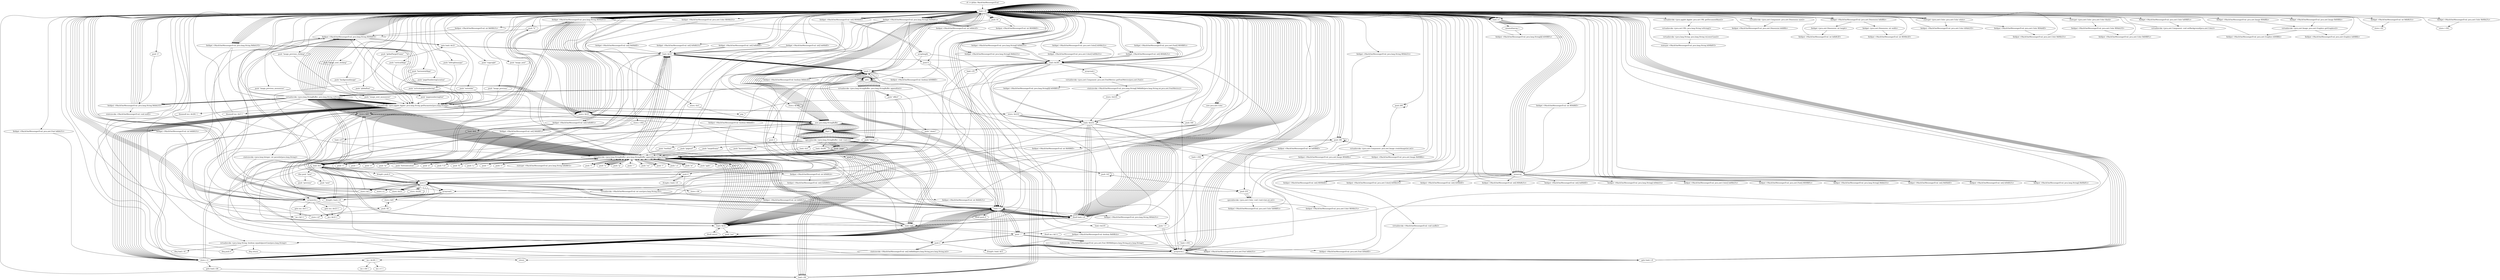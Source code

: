 digraph "" {
    "r0 := @this: MachOneMessengerEval"
    "load.r r0"
    "r0 := @this: MachOneMessengerEval"->"load.r r0";
    "push \"j\""
    "load.r r0"->"push \"j\"";
    "fieldput <MachOneMessengerEval: java.lang.String BdhbLFZ>"
    "push \"j\""->"fieldput <MachOneMessengerEval: java.lang.String BdhbLFZ>";
    "fieldput <MachOneMessengerEval: java.lang.String BdhbLFZ>"->"load.r r0";
    "push \"h\""
    "load.r r0"->"push \"h\"";
    "fieldput <MachOneMessengerEval: java.lang.String BDHblFZ>"
    "push \"h\""->"fieldput <MachOneMessengerEval: java.lang.String BDHblFZ>";
    "fieldput <MachOneMessengerEval: java.lang.String BDHblFZ>"->"load.r r0";
    "load.r r0"->"load.r r0";
    "fieldget <MachOneMessengerEval: java.lang.String BDHblFZ>"
    "load.r r0"->"fieldget <MachOneMessengerEval: java.lang.String BDHblFZ>";
    "store.r $r3"
    "fieldget <MachOneMessengerEval: java.lang.String BDHblFZ>"->"store.r $r3";
    "new java.lang.StringBuffer"
    "store.r $r3"->"new java.lang.StringBuffer";
    "dup1.r"
    "new java.lang.StringBuffer"->"dup1.r";
    "specialinvoke <java.lang.StringBuffer: void <init>()>"
    "dup1.r"->"specialinvoke <java.lang.StringBuffer: void <init>()>";
    "load.r $r3"
    "specialinvoke <java.lang.StringBuffer: void <init>()>"->"load.r $r3";
    "virtualinvoke <java.lang.StringBuffer: java.lang.StringBuffer append(java.lang.String)>"
    "load.r $r3"->"virtualinvoke <java.lang.StringBuffer: java.lang.StringBuffer append(java.lang.String)>";
    "push \"t\""
    "virtualinvoke <java.lang.StringBuffer: java.lang.StringBuffer append(java.lang.String)>"->"push \"t\"";
    "push \"t\""->"virtualinvoke <java.lang.StringBuffer: java.lang.StringBuffer append(java.lang.String)>";
    "virtualinvoke <java.lang.StringBuffer: java.lang.String toString()>"
    "virtualinvoke <java.lang.StringBuffer: java.lang.StringBuffer append(java.lang.String)>"->"virtualinvoke <java.lang.StringBuffer: java.lang.String toString()>";
    "push 0"
    "virtualinvoke <java.lang.StringBuffer: java.lang.String toString()>"->"push 0";
    "store.i $r3"
    "push 0"->"store.i $r3";
    "store.i $r3"->"fieldput <MachOneMessengerEval: java.lang.String BDHblFZ>";
    "fieldput <MachOneMessengerEval: java.lang.String BDHblFZ>"->"load.r r0";
    "load.r r0"->"load.r r0";
    "load.r r0"->"fieldget <MachOneMessengerEval: java.lang.String BDHblFZ>";
    "store.r $r8"
    "fieldget <MachOneMessengerEval: java.lang.String BDHblFZ>"->"store.r $r8";
    "store.r $r8"->"new java.lang.StringBuffer";
    "new java.lang.StringBuffer"->"dup1.r";
    "dup1.r"->"specialinvoke <java.lang.StringBuffer: void <init>()>";
    "load.r $r8"
    "specialinvoke <java.lang.StringBuffer: void <init>()>"->"load.r $r8";
    "load.r $r8"->"virtualinvoke <java.lang.StringBuffer: java.lang.StringBuffer append(java.lang.String)>";
    "virtualinvoke <java.lang.StringBuffer: java.lang.StringBuffer append(java.lang.String)>"->"push \"t\"";
    "push \"t\""->"virtualinvoke <java.lang.StringBuffer: java.lang.StringBuffer append(java.lang.String)>";
    "virtualinvoke <java.lang.StringBuffer: java.lang.StringBuffer append(java.lang.String)>"->"virtualinvoke <java.lang.StringBuffer: java.lang.String toString()>";
    "virtualinvoke <java.lang.StringBuffer: java.lang.String toString()>"->"push 0";
    "store.i r1"
    "push 0"->"store.i r1";
    "store.i r1"->"fieldput <MachOneMessengerEval: java.lang.String BDHblFZ>";
    "fieldput <MachOneMessengerEval: java.lang.String BDHblFZ>"->"load.r r0";
    "load.r r0"->"load.r r0";
    "fieldget <MachOneMessengerEval: java.lang.String BdhbLFZ>"
    "load.r r0"->"fieldget <MachOneMessengerEval: java.lang.String BdhbLFZ>";
    "fieldget <MachOneMessengerEval: java.lang.String BdhbLFZ>"->"store.r $r8";
    "store.r $r8"->"new java.lang.StringBuffer";
    "new java.lang.StringBuffer"->"dup1.r";
    "dup1.r"->"specialinvoke <java.lang.StringBuffer: void <init>()>";
    "specialinvoke <java.lang.StringBuffer: void <init>()>"->"load.r $r8";
    "load.r $r8"->"virtualinvoke <java.lang.StringBuffer: java.lang.StringBuffer append(java.lang.String)>";
    "push \"a\""
    "virtualinvoke <java.lang.StringBuffer: java.lang.StringBuffer append(java.lang.String)>"->"push \"a\"";
    "push \"a\""->"virtualinvoke <java.lang.StringBuffer: java.lang.StringBuffer append(java.lang.String)>";
    "virtualinvoke <java.lang.StringBuffer: java.lang.StringBuffer append(java.lang.String)>"->"virtualinvoke <java.lang.StringBuffer: java.lang.String toString()>";
    "virtualinvoke <java.lang.StringBuffer: java.lang.String toString()>"->"fieldput <MachOneMessengerEval: java.lang.String BdhbLFZ>";
    "fieldput <MachOneMessengerEval: java.lang.String BdhbLFZ>"->"load.r r0";
    "load.r r0"->"load.r r0";
    "load.r r0"->"fieldget <MachOneMessengerEval: java.lang.String BDHblFZ>";
    "fieldget <MachOneMessengerEval: java.lang.String BDHblFZ>"->"store.r $r8";
    "store.r $r8"->"new java.lang.StringBuffer";
    "new java.lang.StringBuffer"->"dup1.r";
    "dup1.r"->"specialinvoke <java.lang.StringBuffer: void <init>()>";
    "specialinvoke <java.lang.StringBuffer: void <init>()>"->"load.r $r8";
    "load.r $r8"->"virtualinvoke <java.lang.StringBuffer: java.lang.StringBuffer append(java.lang.String)>";
    "push \"p\""
    "virtualinvoke <java.lang.StringBuffer: java.lang.StringBuffer append(java.lang.String)>"->"push \"p\"";
    "push \"p\""->"virtualinvoke <java.lang.StringBuffer: java.lang.StringBuffer append(java.lang.String)>";
    "virtualinvoke <java.lang.StringBuffer: java.lang.StringBuffer append(java.lang.String)>"->"virtualinvoke <java.lang.StringBuffer: java.lang.String toString()>";
    "push -50"
    "virtualinvoke <java.lang.StringBuffer: java.lang.String toString()>"->"push -50";
    "store.i $r8"
    "push -50"->"store.i $r8";
    "store.i $r8"->"push -50";
    "store.i i27"
    "push -50"->"store.i i27";
    "store.i i27"->"fieldput <MachOneMessengerEval: java.lang.String BDHblFZ>";
    "fieldput <MachOneMessengerEval: java.lang.String BDHblFZ>"->"load.r r0";
    "load.r r0"->"load.r r0";
    "load.r r0"->"fieldget <MachOneMessengerEval: java.lang.String BDHblFZ>";
    "store.r $r23"
    "fieldget <MachOneMessengerEval: java.lang.String BDHblFZ>"->"store.r $r23";
    "store.r $r23"->"new java.lang.StringBuffer";
    "new java.lang.StringBuffer"->"dup1.r";
    "dup1.r"->"specialinvoke <java.lang.StringBuffer: void <init>()>";
    "load.r $r23"
    "specialinvoke <java.lang.StringBuffer: void <init>()>"->"load.r $r23";
    "load.r $r23"->"virtualinvoke <java.lang.StringBuffer: java.lang.StringBuffer append(java.lang.String)>";
    "push \":\""
    "virtualinvoke <java.lang.StringBuffer: java.lang.StringBuffer append(java.lang.String)>"->"push \":\"";
    "push \":\""->"virtualinvoke <java.lang.StringBuffer: java.lang.StringBuffer append(java.lang.String)>";
    "virtualinvoke <java.lang.StringBuffer: java.lang.StringBuffer append(java.lang.String)>"->"virtualinvoke <java.lang.StringBuffer: java.lang.String toString()>";
    "virtualinvoke <java.lang.StringBuffer: java.lang.String toString()>"->"fieldput <MachOneMessengerEval: java.lang.String BDHblFZ>";
    "fieldput <MachOneMessengerEval: java.lang.String BDHblFZ>"->"load.r r0";
    "new java.awt.Color"
    "load.r r0"->"new java.awt.Color";
    "new java.awt.Color"->"dup1.r";
    "push 143"
    "dup1.r"->"push 143";
    "push 143"->"push 143";
    "push 255"
    "push 143"->"push 255";
    "specialinvoke <java.awt.Color: void <init>(int,int,int)>"
    "push 255"->"specialinvoke <java.awt.Color: void <init>(int,int,int)>";
    "fieldput <MachOneMessengerEval: java.awt.Color bdHBlFz>"
    "specialinvoke <java.awt.Color: void <init>(int,int,int)>"->"fieldput <MachOneMessengerEval: java.awt.Color bdHBlFz>";
    "fieldput <MachOneMessengerEval: java.awt.Color bdHBlFz>"->"load.r r0";
    "load.r r0"->"load.r r0";
    "load.r r0"->"fieldget <MachOneMessengerEval: java.lang.String BdhbLFZ>";
    "fieldget <MachOneMessengerEval: java.lang.String BdhbLFZ>"->"store.r $r23";
    "store.r $r23"->"new java.lang.StringBuffer";
    "new java.lang.StringBuffer"->"dup1.r";
    "dup1.r"->"specialinvoke <java.lang.StringBuffer: void <init>()>";
    "specialinvoke <java.lang.StringBuffer: void <init>()>"->"load.r $r23";
    "load.r $r23"->"virtualinvoke <java.lang.StringBuffer: java.lang.StringBuffer append(java.lang.String)>";
    "push \"va\""
    "virtualinvoke <java.lang.StringBuffer: java.lang.StringBuffer append(java.lang.String)>"->"push \"va\"";
    "push \"va\""->"virtualinvoke <java.lang.StringBuffer: java.lang.StringBuffer append(java.lang.String)>";
    "virtualinvoke <java.lang.StringBuffer: java.lang.StringBuffer append(java.lang.String)>"->"virtualinvoke <java.lang.StringBuffer: java.lang.String toString()>";
    "virtualinvoke <java.lang.StringBuffer: java.lang.String toString()>"->"fieldput <MachOneMessengerEval: java.lang.String BdhbLFZ>";
    "fieldput <MachOneMessengerEval: java.lang.String BdhbLFZ>"->"load.r r0";
    "load.r r0"->"load.r r0";
    "load.r r0"->"fieldget <MachOneMessengerEval: java.lang.String BDHblFZ>";
    "fieldget <MachOneMessengerEval: java.lang.String BDHblFZ>"->"store.r $r23";
    "store.r $r23"->"new java.lang.StringBuffer";
    "new java.lang.StringBuffer"->"dup1.r";
    "dup1.r"->"specialinvoke <java.lang.StringBuffer: void <init>()>";
    "specialinvoke <java.lang.StringBuffer: void <init>()>"->"load.r $r23";
    "load.r $r23"->"virtualinvoke <java.lang.StringBuffer: java.lang.StringBuffer append(java.lang.String)>";
    "push \"/\""
    "virtualinvoke <java.lang.StringBuffer: java.lang.StringBuffer append(java.lang.String)>"->"push \"/\"";
    "push \"/\""->"virtualinvoke <java.lang.StringBuffer: java.lang.StringBuffer append(java.lang.String)>";
    "virtualinvoke <java.lang.StringBuffer: java.lang.StringBuffer append(java.lang.String)>"->"virtualinvoke <java.lang.StringBuffer: java.lang.String toString()>";
    "virtualinvoke <java.lang.StringBuffer: java.lang.String toString()>"->"fieldput <MachOneMessengerEval: java.lang.String BDHblFZ>";
    "fieldput <MachOneMessengerEval: java.lang.String BDHblFZ>"->"load.r r0";
    "virtualinvoke <java.applet.Applet: java.net.URL getDocumentBase()>"
    "load.r r0"->"virtualinvoke <java.applet.Applet: java.net.URL getDocumentBase()>";
    "virtualinvoke <java.net.URL: java.lang.String toString()>"
    "virtualinvoke <java.applet.Applet: java.net.URL getDocumentBase()>"->"virtualinvoke <java.net.URL: java.lang.String toString()>";
    "virtualinvoke <java.lang.String: java.lang.String toLowerCase()>"
    "virtualinvoke <java.net.URL: java.lang.String toString()>"->"virtualinvoke <java.lang.String: java.lang.String toLowerCase()>";
    "staticput <MachOneMessengerEval: java.lang.String bDHblFZ>"
    "virtualinvoke <java.lang.String: java.lang.String toLowerCase()>"->"staticput <MachOneMessengerEval: java.lang.String bDHblFZ>";
    "staticput <MachOneMessengerEval: java.lang.String bDHblFZ>"->"load.r r0";
    "load.r r0"->"load.r r0";
    "load.r r0"->"fieldget <MachOneMessengerEval: java.lang.String BDHblFZ>";
    "fieldget <MachOneMessengerEval: java.lang.String BDHblFZ>"->"store.r $r23";
    "store.r $r23"->"new java.lang.StringBuffer";
    "new java.lang.StringBuffer"->"dup1.r";
    "dup1.r"->"specialinvoke <java.lang.StringBuffer: void <init>()>";
    "specialinvoke <java.lang.StringBuffer: void <init>()>"->"load.r $r23";
    "load.r $r23"->"virtualinvoke <java.lang.StringBuffer: java.lang.StringBuffer append(java.lang.String)>";
    "virtualinvoke <java.lang.StringBuffer: java.lang.StringBuffer append(java.lang.String)>"->"push \"/\"";
    "push \"/\""->"virtualinvoke <java.lang.StringBuffer: java.lang.StringBuffer append(java.lang.String)>";
    "virtualinvoke <java.lang.StringBuffer: java.lang.StringBuffer append(java.lang.String)>"->"virtualinvoke <java.lang.StringBuffer: java.lang.String toString()>";
    "virtualinvoke <java.lang.StringBuffer: java.lang.String toString()>"->"fieldput <MachOneMessengerEval: java.lang.String BDHblFZ>";
    "fieldput <MachOneMessengerEval: java.lang.String BDHblFZ>"->"load.r r0";
    "load.r r0"->"load.r r0";
    "load.r r0"->"fieldget <MachOneMessengerEval: java.lang.String BdhbLFZ>";
    "fieldget <MachOneMessengerEval: java.lang.String BdhbLFZ>"->"store.r $r23";
    "store.r $r23"->"new java.lang.StringBuffer";
    "new java.lang.StringBuffer"->"dup1.r";
    "dup1.r"->"specialinvoke <java.lang.StringBuffer: void <init>()>";
    "specialinvoke <java.lang.StringBuffer: void <init>()>"->"load.r $r23";
    "load.r $r23"->"virtualinvoke <java.lang.StringBuffer: java.lang.StringBuffer append(java.lang.String)>";
    "push \" a\""
    "virtualinvoke <java.lang.StringBuffer: java.lang.StringBuffer append(java.lang.String)>"->"push \" a\"";
    "push \" a\""->"virtualinvoke <java.lang.StringBuffer: java.lang.StringBuffer append(java.lang.String)>";
    "virtualinvoke <java.lang.StringBuffer: java.lang.StringBuffer append(java.lang.String)>"->"virtualinvoke <java.lang.StringBuffer: java.lang.String toString()>";
    "virtualinvoke <java.lang.StringBuffer: java.lang.String toString()>"->"fieldput <MachOneMessengerEval: java.lang.String BdhbLFZ>";
    "fieldput <MachOneMessengerEval: java.lang.String BdhbLFZ>"->"load.r r0";
    "load.r r0"->"load.r r0";
    "load.r r0"->"fieldget <MachOneMessengerEval: java.lang.String BDHblFZ>";
    "fieldget <MachOneMessengerEval: java.lang.String BDHblFZ>"->"store.r $r23";
    "store.r $r23"->"new java.lang.StringBuffer";
    "new java.lang.StringBuffer"->"dup1.r";
    "dup1.r"->"specialinvoke <java.lang.StringBuffer: void <init>()>";
    "specialinvoke <java.lang.StringBuffer: void <init>()>"->"load.r $r23";
    "load.r $r23"->"virtualinvoke <java.lang.StringBuffer: java.lang.StringBuffer append(java.lang.String)>";
    "push \"w\""
    "virtualinvoke <java.lang.StringBuffer: java.lang.StringBuffer append(java.lang.String)>"->"push \"w\"";
    "push \"w\""->"virtualinvoke <java.lang.StringBuffer: java.lang.StringBuffer append(java.lang.String)>";
    "virtualinvoke <java.lang.StringBuffer: java.lang.StringBuffer append(java.lang.String)>"->"virtualinvoke <java.lang.StringBuffer: java.lang.String toString()>";
    "virtualinvoke <java.lang.StringBuffer: java.lang.String toString()>"->"fieldput <MachOneMessengerEval: java.lang.String BDHblFZ>";
    "fieldput <MachOneMessengerEval: java.lang.String BDHblFZ>"->"load.r r0";
    "load.r r0"->"load.r r0";
    "load.r r0"->"fieldget <MachOneMessengerEval: java.lang.String BdhbLFZ>";
    "fieldget <MachOneMessengerEval: java.lang.String BdhbLFZ>"->"store.r $r23";
    "store.r $r23"->"new java.lang.StringBuffer";
    "new java.lang.StringBuffer"->"dup1.r";
    "dup1.r"->"specialinvoke <java.lang.StringBuffer: void <init>()>";
    "specialinvoke <java.lang.StringBuffer: void <init>()>"->"load.r $r23";
    "load.r $r23"->"virtualinvoke <java.lang.StringBuffer: java.lang.StringBuffer append(java.lang.String)>";
    "push \"pple\""
    "virtualinvoke <java.lang.StringBuffer: java.lang.StringBuffer append(java.lang.String)>"->"push \"pple\"";
    "push \"pple\""->"virtualinvoke <java.lang.StringBuffer: java.lang.StringBuffer append(java.lang.String)>";
    "virtualinvoke <java.lang.StringBuffer: java.lang.StringBuffer append(java.lang.String)>"->"virtualinvoke <java.lang.StringBuffer: java.lang.String toString()>";
    "virtualinvoke <java.lang.StringBuffer: java.lang.String toString()>"->"fieldput <MachOneMessengerEval: java.lang.String BdhbLFZ>";
    "fieldput <MachOneMessengerEval: java.lang.String BdhbLFZ>"->"load.r r0";
    "load.r r0"->"load.r r0";
    "load.r r0"->"fieldget <MachOneMessengerEval: java.lang.String BDHblFZ>";
    "fieldget <MachOneMessengerEval: java.lang.String BDHblFZ>"->"store.r $r23";
    "store.r $r23"->"new java.lang.StringBuffer";
    "new java.lang.StringBuffer"->"dup1.r";
    "dup1.r"->"specialinvoke <java.lang.StringBuffer: void <init>()>";
    "specialinvoke <java.lang.StringBuffer: void <init>()>"->"load.r $r23";
    "load.r $r23"->"virtualinvoke <java.lang.StringBuffer: java.lang.StringBuffer append(java.lang.String)>";
    "push \"y\""
    "virtualinvoke <java.lang.StringBuffer: java.lang.StringBuffer append(java.lang.String)>"->"push \"y\"";
    "push \"y\""->"virtualinvoke <java.lang.StringBuffer: java.lang.StringBuffer append(java.lang.String)>";
    "virtualinvoke <java.lang.StringBuffer: java.lang.StringBuffer append(java.lang.String)>"->"virtualinvoke <java.lang.StringBuffer: java.lang.String toString()>";
    "virtualinvoke <java.lang.StringBuffer: java.lang.String toString()>"->"fieldput <MachOneMessengerEval: java.lang.String BDHblFZ>";
    "fieldput <MachOneMessengerEval: java.lang.String BDHblFZ>"->"load.r r0";
    "load.r r0"->"load.r r0";
    "load.r r0"->"fieldget <MachOneMessengerEval: java.lang.String BdhbLFZ>";
    "fieldget <MachOneMessengerEval: java.lang.String BdhbLFZ>"->"store.r $r23";
    "store.r $r23"->"new java.lang.StringBuffer";
    "new java.lang.StringBuffer"->"dup1.r";
    "dup1.r"->"specialinvoke <java.lang.StringBuffer: void <init>()>";
    "specialinvoke <java.lang.StringBuffer: void <init>()>"->"load.r $r23";
    "load.r $r23"->"virtualinvoke <java.lang.StringBuffer: java.lang.StringBuffer append(java.lang.String)>";
    "push \"t b\""
    "virtualinvoke <java.lang.StringBuffer: java.lang.StringBuffer append(java.lang.String)>"->"push \"t b\"";
    "push \"t b\""->"virtualinvoke <java.lang.StringBuffer: java.lang.StringBuffer append(java.lang.String)>";
    "virtualinvoke <java.lang.StringBuffer: java.lang.StringBuffer append(java.lang.String)>"->"virtualinvoke <java.lang.StringBuffer: java.lang.String toString()>";
    "virtualinvoke <java.lang.StringBuffer: java.lang.String toString()>"->"fieldput <MachOneMessengerEval: java.lang.String BdhbLFZ>";
    "fieldput <MachOneMessengerEval: java.lang.String BdhbLFZ>"->"load.r r0";
    "load.r r0"->"load.r r0";
    "load.r r0"->"fieldget <MachOneMessengerEval: java.lang.String BDHblFZ>";
    "fieldget <MachOneMessengerEval: java.lang.String BDHblFZ>"->"store.r $r23";
    "store.r $r23"->"new java.lang.StringBuffer";
    "new java.lang.StringBuffer"->"dup1.r";
    "dup1.r"->"specialinvoke <java.lang.StringBuffer: void <init>()>";
    "specialinvoke <java.lang.StringBuffer: void <init>()>"->"load.r $r23";
    "load.r $r23"->"virtualinvoke <java.lang.StringBuffer: java.lang.StringBuffer append(java.lang.String)>";
    "push \"k\""
    "virtualinvoke <java.lang.StringBuffer: java.lang.StringBuffer append(java.lang.String)>"->"push \"k\"";
    "push \"k\""->"virtualinvoke <java.lang.StringBuffer: java.lang.StringBuffer append(java.lang.String)>";
    "virtualinvoke <java.lang.StringBuffer: java.lang.StringBuffer append(java.lang.String)>"->"virtualinvoke <java.lang.StringBuffer: java.lang.String toString()>";
    "virtualinvoke <java.lang.StringBuffer: java.lang.String toString()>"->"fieldput <MachOneMessengerEval: java.lang.String BDHblFZ>";
    "fieldput <MachOneMessengerEval: java.lang.String BDHblFZ>"->"load.r r0";
    "load.r r0"->"load.r r0";
    "load.r r0"->"fieldget <MachOneMessengerEval: java.lang.String BdhbLFZ>";
    "fieldget <MachOneMessengerEval: java.lang.String BdhbLFZ>"->"store.r $r23";
    "store.r $r23"->"new java.lang.StringBuffer";
    "new java.lang.StringBuffer"->"dup1.r";
    "dup1.r"->"specialinvoke <java.lang.StringBuffer: void <init>()>";
    "specialinvoke <java.lang.StringBuffer: void <init>()>"->"load.r $r23";
    "load.r $r23"->"virtualinvoke <java.lang.StringBuffer: java.lang.StringBuffer append(java.lang.String)>";
    "push \"y \""
    "virtualinvoke <java.lang.StringBuffer: java.lang.StringBuffer append(java.lang.String)>"->"push \"y \"";
    "push \"y \""->"virtualinvoke <java.lang.StringBuffer: java.lang.StringBuffer append(java.lang.String)>";
    "virtualinvoke <java.lang.StringBuffer: java.lang.StringBuffer append(java.lang.String)>"->"virtualinvoke <java.lang.StringBuffer: java.lang.String toString()>";
    "virtualinvoke <java.lang.StringBuffer: java.lang.String toString()>"->"fieldput <MachOneMessengerEval: java.lang.String BdhbLFZ>";
    "staticinvoke <MachOneMessengerEval: void zzzf()>"
    "fieldput <MachOneMessengerEval: java.lang.String BdhbLFZ>"->"staticinvoke <MachOneMessengerEval: void zzzf()>";
    "staticinvoke <MachOneMessengerEval: void zzzf()>"->"load.r r0";
    "load.r r0"->"load.r r0";
    "virtualinvoke <java.awt.Component: java.awt.Dimension size()>"
    "load.r r0"->"virtualinvoke <java.awt.Component: java.awt.Dimension size()>";
    "fieldput <MachOneMessengerEval: java.awt.Dimension bdhBlfz>"
    "virtualinvoke <java.awt.Component: java.awt.Dimension size()>"->"fieldput <MachOneMessengerEval: java.awt.Dimension bdhBlfz>";
    "fieldput <MachOneMessengerEval: java.awt.Dimension bdhBlfz>"->"load.r r0";
    "load.r r0"->"load.r r0";
    "load.r r0"->"fieldget <MachOneMessengerEval: java.lang.String BDHblFZ>";
    "fieldget <MachOneMessengerEval: java.lang.String BDHblFZ>"->"store.r $r23";
    "store.r $r23"->"new java.lang.StringBuffer";
    "new java.lang.StringBuffer"->"dup1.r";
    "dup1.r"->"specialinvoke <java.lang.StringBuffer: void <init>()>";
    "specialinvoke <java.lang.StringBuffer: void <init>()>"->"load.r $r23";
    "load.r $r23"->"virtualinvoke <java.lang.StringBuffer: java.lang.StringBuffer append(java.lang.String)>";
    "virtualinvoke <java.lang.StringBuffer: java.lang.StringBuffer append(java.lang.String)>"->"push \"a\"";
    "push \"a\""->"virtualinvoke <java.lang.StringBuffer: java.lang.StringBuffer append(java.lang.String)>";
    "virtualinvoke <java.lang.StringBuffer: java.lang.StringBuffer append(java.lang.String)>"->"virtualinvoke <java.lang.StringBuffer: java.lang.String toString()>";
    "virtualinvoke <java.lang.StringBuffer: java.lang.String toString()>"->"load.r r0";
    "push 10"
    "load.r r0"->"push 10";
    "fieldput <MachOneMessengerEval: int BdHBLFz>"
    "push 10"->"fieldput <MachOneMessengerEval: int BdHBLFz>";
    "fieldput <MachOneMessengerEval: int BdHBLFz>"->"fieldput <MachOneMessengerEval: java.lang.String BDHblFZ>";
    "fieldput <MachOneMessengerEval: java.lang.String BDHblFZ>"->"load.r r0";
    "push \"leftrightmargin\""
    "load.r r0"->"push \"leftrightmargin\"";
    "virtualinvoke <java.applet.Applet: java.lang.String getParameter(java.lang.String)>"
    "push \"leftrightmargin\""->"virtualinvoke <java.applet.Applet: java.lang.String getParameter(java.lang.String)>";
    "pop"
    "virtualinvoke <java.applet.Applet: java.lang.String getParameter(java.lang.String)>"->"pop";
    "pop"->"load.r r0";
    "load.r r0"->"load.r r0";
    "load.r r0"->"fieldget <MachOneMessengerEval: java.lang.String BDHblFZ>";
    "fieldget <MachOneMessengerEval: java.lang.String BDHblFZ>"->"store.r $r23";
    "store.r $r23"->"new java.lang.StringBuffer";
    "new java.lang.StringBuffer"->"dup1.r";
    "dup1.r"->"specialinvoke <java.lang.StringBuffer: void <init>()>";
    "specialinvoke <java.lang.StringBuffer: void <init>()>"->"load.r $r23";
    "load.r $r23"->"virtualinvoke <java.lang.StringBuffer: java.lang.StringBuffer append(java.lang.String)>";
    "push \"-\""
    "virtualinvoke <java.lang.StringBuffer: java.lang.StringBuffer append(java.lang.String)>"->"push \"-\"";
    "push \"-\""->"virtualinvoke <java.lang.StringBuffer: java.lang.StringBuffer append(java.lang.String)>";
    "virtualinvoke <java.lang.StringBuffer: java.lang.StringBuffer append(java.lang.String)>"->"virtualinvoke <java.lang.StringBuffer: java.lang.String toString()>";
    "virtualinvoke <java.lang.StringBuffer: java.lang.String toString()>"->"load.r r0";
    "push 180"
    "load.r r0"->"push 180";
    "fieldput <MachOneMessengerEval: int bdHBlfZ>"
    "push 180"->"fieldput <MachOneMessengerEval: int bdHBlfZ>";
    "fieldput <MachOneMessengerEval: int bdHBlfZ>"->"load.r r0";
    "load.r r0"->"push 180";
    "fieldput <MachOneMessengerEval: int BdHBlfZ>"
    "push 180"->"fieldput <MachOneMessengerEval: int BdHBlfZ>";
    "fieldput <MachOneMessengerEval: int BdHBlfZ>"->"fieldput <MachOneMessengerEval: java.lang.String BDHblFZ>";
    "fieldput <MachOneMessengerEval: java.lang.String BDHblFZ>"->"load.r r0";
    "load.r r0"->"load.r r0";
    "load.r r0"->"fieldget <MachOneMessengerEval: java.lang.String BDHblFZ>";
    "fieldget <MachOneMessengerEval: java.lang.String BDHblFZ>"->"store.r $r23";
    "store.r $r23"->"new java.lang.StringBuffer";
    "new java.lang.StringBuffer"->"dup1.r";
    "dup1.r"->"specialinvoke <java.lang.StringBuffer: void <init>()>";
    "specialinvoke <java.lang.StringBuffer: void <init>()>"->"load.r $r23";
    "load.r $r23"->"virtualinvoke <java.lang.StringBuffer: java.lang.StringBuffer append(java.lang.String)>";
    "virtualinvoke <java.lang.StringBuffer: java.lang.StringBuffer append(java.lang.String)>"->"push \"w\"";
    "push \"w\""->"virtualinvoke <java.lang.StringBuffer: java.lang.StringBuffer append(java.lang.String)>";
    "virtualinvoke <java.lang.StringBuffer: java.lang.StringBuffer append(java.lang.String)>"->"virtualinvoke <java.lang.StringBuffer: java.lang.String toString()>";
    "virtualinvoke <java.lang.StringBuffer: java.lang.String toString()>"->"fieldput <MachOneMessengerEval: java.lang.String BDHblFZ>";
    "fieldput <MachOneMessengerEval: java.lang.String BDHblFZ>"->"load.r r0";
    "push \"autoslide\""
    "load.r r0"->"push \"autoslide\"";
    "push \"autoslide\""->"virtualinvoke <java.applet.Applet: java.lang.String getParameter(java.lang.String)>";
    "virtualinvoke <java.applet.Applet: java.lang.String getParameter(java.lang.String)>"->"store.r $r23";
    "store.r $r23"->"load.r $r23";
    "ifnull load.r r0"
    "load.r $r23"->"ifnull load.r r0";
    "ifnull load.r r0"->"load.r $r23";
    "push \"yes\""
    "load.r $r23"->"push \"yes\"";
    "virtualinvoke <java.lang.String: boolean equalsIgnoreCase(java.lang.String)>"
    "push \"yes\""->"virtualinvoke <java.lang.String: boolean equalsIgnoreCase(java.lang.String)>";
    "ifeq load.r r0"
    "virtualinvoke <java.lang.String: boolean equalsIgnoreCase(java.lang.String)>"->"ifeq load.r r0";
    "ifeq load.r r0"->"load.r r0";
    "push 1"
    "load.r r0"->"push 1";
    "fieldput <MachOneMessengerEval: boolean BdhbLfZ>"
    "push 1"->"fieldput <MachOneMessengerEval: boolean BdhbLfZ>";
    "fieldput <MachOneMessengerEval: boolean BdhbLfZ>"->"load.r r0";
    "load.r r0"->"load.r r0";
    "load.r r0"->"fieldget <MachOneMessengerEval: java.lang.String BDHblFZ>";
    "fieldget <MachOneMessengerEval: java.lang.String BDHblFZ>"->"store.r $r23";
    "store.r $r23"->"new java.lang.StringBuffer";
    "new java.lang.StringBuffer"->"dup1.r";
    "dup1.r"->"specialinvoke <java.lang.StringBuffer: void <init>()>";
    "specialinvoke <java.lang.StringBuffer: void <init>()>"->"load.r $r23";
    "load.r $r23"->"virtualinvoke <java.lang.StringBuffer: java.lang.StringBuffer append(java.lang.String)>";
    "virtualinvoke <java.lang.StringBuffer: java.lang.StringBuffer append(java.lang.String)>"->"push \"a\"";
    "push \"a\""->"virtualinvoke <java.lang.StringBuffer: java.lang.StringBuffer append(java.lang.String)>";
    "virtualinvoke <java.lang.StringBuffer: java.lang.StringBuffer append(java.lang.String)>"->"virtualinvoke <java.lang.StringBuffer: java.lang.String toString()>";
    "virtualinvoke <java.lang.StringBuffer: java.lang.String toString()>"->"fieldput <MachOneMessengerEval: java.lang.String BDHblFZ>";
    "fieldput <MachOneMessengerEval: java.lang.String BDHblFZ>"->"load.r r0";
    "load.r r0"->"load.r r0";
    "fieldget <MachOneMessengerEval: java.awt.Dimension bdhBlfz>"
    "load.r r0"->"fieldget <MachOneMessengerEval: java.awt.Dimension bdhBlfz>";
    "fieldget <java.awt.Dimension: int width>"
    "fieldget <MachOneMessengerEval: java.awt.Dimension bdhBlfz>"->"fieldget <java.awt.Dimension: int width>";
    "fieldput <MachOneMessengerEval: int BDHbLfZ>"
    "fieldget <java.awt.Dimension: int width>"->"fieldput <MachOneMessengerEval: int BDHbLfZ>";
    "fieldput <MachOneMessengerEval: int BDHbLfZ>"->"load.r r0";
    "load.r r0"->"load.r r0";
    "load.r r0"->"fieldget <MachOneMessengerEval: java.awt.Dimension bdhBlfz>";
    "fieldget <java.awt.Dimension: int height>"
    "fieldget <MachOneMessengerEval: java.awt.Dimension bdhBlfz>"->"fieldget <java.awt.Dimension: int height>";
    "fieldput <MachOneMessengerEval: int bdhBLfZ>"
    "fieldget <java.awt.Dimension: int height>"->"fieldput <MachOneMessengerEval: int bdhBLfZ>";
    "fieldput <MachOneMessengerEval: int bdhBLfZ>"->"load.r r0";
    "push \"copyright\""
    "load.r r0"->"push \"copyright\"";
    "push \"copyright\""->"virtualinvoke <java.applet.Applet: java.lang.String getParameter(java.lang.String)>";
    "virtualinvoke <java.applet.Applet: java.lang.String getParameter(java.lang.String)>"->"store.r $r23";
    "store.r $r23"->"load.r r0";
    "load.r r0"->"load.r r0";
    "load.r r0"->"fieldget <MachOneMessengerEval: java.lang.String BDHblFZ>";
    "store.r $r281"
    "fieldget <MachOneMessengerEval: java.lang.String BDHblFZ>"->"store.r $r281";
    "store.r $r281"->"new java.lang.StringBuffer";
    "new java.lang.StringBuffer"->"dup1.r";
    "dup1.r"->"specialinvoke <java.lang.StringBuffer: void <init>()>";
    "load.r $r281"
    "specialinvoke <java.lang.StringBuffer: void <init>()>"->"load.r $r281";
    "load.r $r281"->"virtualinvoke <java.lang.StringBuffer: java.lang.StringBuffer append(java.lang.String)>";
    "push \"r\""
    "virtualinvoke <java.lang.StringBuffer: java.lang.StringBuffer append(java.lang.String)>"->"push \"r\"";
    "push \"r\""->"virtualinvoke <java.lang.StringBuffer: java.lang.StringBuffer append(java.lang.String)>";
    "virtualinvoke <java.lang.StringBuffer: java.lang.StringBuffer append(java.lang.String)>"->"virtualinvoke <java.lang.StringBuffer: java.lang.String toString()>";
    "virtualinvoke <java.lang.StringBuffer: java.lang.String toString()>"->"fieldput <MachOneMessengerEval: java.lang.String BDHblFZ>";
    "fieldput <MachOneMessengerEval: java.lang.String BDHblFZ>"->"load.r $r23";
    "ifnull return"
    "load.r $r23"->"ifnull return";
    "ifnull return"->"load.r $r23";
    "load.r $r23"->"new java.lang.StringBuffer";
    "new java.lang.StringBuffer"->"dup1.r";
    "dup1.r"->"specialinvoke <java.lang.StringBuffer: void <init>()>";
    "specialinvoke <java.lang.StringBuffer: void <init>()>"->"load.r r0";
    "load.r r0"->"fieldget <MachOneMessengerEval: java.lang.String BdhbLFZ>";
    "fieldget <MachOneMessengerEval: java.lang.String BdhbLFZ>"->"virtualinvoke <java.lang.StringBuffer: java.lang.StringBuffer append(java.lang.String)>";
    "staticget <MachOneMessengerEval: java.lang.String bdhBlFZ>"
    "virtualinvoke <java.lang.StringBuffer: java.lang.StringBuffer append(java.lang.String)>"->"staticget <MachOneMessengerEval: java.lang.String bdhBlFZ>";
    "staticget <MachOneMessengerEval: java.lang.String bdhBlFZ>"->"virtualinvoke <java.lang.StringBuffer: java.lang.StringBuffer append(java.lang.String)>";
    "virtualinvoke <java.lang.StringBuffer: java.lang.StringBuffer append(java.lang.String)>"->"virtualinvoke <java.lang.StringBuffer: java.lang.String toString()>";
    "virtualinvoke <java.lang.StringBuffer: java.lang.String toString()>"->"virtualinvoke <java.lang.String: boolean equalsIgnoreCase(java.lang.String)>";
    "ifeq return"
    "virtualinvoke <java.lang.String: boolean equalsIgnoreCase(java.lang.String)>"->"ifeq return";
    "ifeq return"->"load.r r0";
    "load.r r0"->"push 1";
    "fieldput <MachOneMessengerEval: boolean BdHBLfz>"
    "push 1"->"fieldput <MachOneMessengerEval: boolean BdHBLfz>";
    "goto load.r r0"
    "fieldput <MachOneMessengerEval: boolean BdHBLfz>"->"goto load.r r0";
    "goto load.r r0"->"load.r r0";
    "load.r r0"->"new java.lang.StringBuffer";
    "new java.lang.StringBuffer"->"dup1.r";
    "dup1.r"->"specialinvoke <java.lang.StringBuffer: void <init>()>";
    "push \"page\""
    "specialinvoke <java.lang.StringBuffer: void <init>()>"->"push \"page\"";
    "push \"page\""->"virtualinvoke <java.lang.StringBuffer: java.lang.StringBuffer append(java.lang.String)>";
    "load.i $r3"
    "virtualinvoke <java.lang.StringBuffer: java.lang.StringBuffer append(java.lang.String)>"->"load.i $r3";
    "load.i $r3"->"push 1";
    "add.i"
    "push 1"->"add.i";
    "virtualinvoke <java.lang.StringBuffer: java.lang.StringBuffer append(int)>"
    "add.i"->"virtualinvoke <java.lang.StringBuffer: java.lang.StringBuffer append(int)>";
    "push \"-item1\""
    "virtualinvoke <java.lang.StringBuffer: java.lang.StringBuffer append(int)>"->"push \"-item1\"";
    "push \"-item1\""->"virtualinvoke <java.lang.StringBuffer: java.lang.StringBuffer append(java.lang.String)>";
    "virtualinvoke <java.lang.StringBuffer: java.lang.StringBuffer append(java.lang.String)>"->"virtualinvoke <java.lang.StringBuffer: java.lang.String toString()>";
    "virtualinvoke <java.lang.StringBuffer: java.lang.String toString()>"->"virtualinvoke <java.applet.Applet: java.lang.String getParameter(java.lang.String)>";
    "ifnonnull inc.i $r3 1"
    "virtualinvoke <java.applet.Applet: java.lang.String getParameter(java.lang.String)>"->"ifnonnull inc.i $r3 1";
    "ifnonnull inc.i $r3 1"->"load.r r0";
    "load.r r0"->"load.r r0";
    "load.r r0"->"fieldget <MachOneMessengerEval: java.lang.String BDHblFZ>";
    "fieldget <MachOneMessengerEval: java.lang.String BDHblFZ>"->"store.r $r23";
    "store.r $r23"->"new java.lang.StringBuffer";
    "new java.lang.StringBuffer"->"dup1.r";
    "dup1.r"->"specialinvoke <java.lang.StringBuffer: void <init>()>";
    "specialinvoke <java.lang.StringBuffer: void <init>()>"->"load.r $r23";
    "load.r $r23"->"virtualinvoke <java.lang.StringBuffer: java.lang.StringBuffer append(java.lang.String)>";
    "push \"z\""
    "virtualinvoke <java.lang.StringBuffer: java.lang.StringBuffer append(java.lang.String)>"->"push \"z\"";
    "push \"z\""->"virtualinvoke <java.lang.StringBuffer: java.lang.StringBuffer append(java.lang.String)>";
    "virtualinvoke <java.lang.StringBuffer: java.lang.StringBuffer append(java.lang.String)>"->"virtualinvoke <java.lang.StringBuffer: java.lang.String toString()>";
    "virtualinvoke <java.lang.StringBuffer: java.lang.String toString()>"->"fieldput <MachOneMessengerEval: java.lang.String BDHblFZ>";
    "fieldput <MachOneMessengerEval: java.lang.String BDHblFZ>"->"load.i $r3";
    "push 4"
    "load.i $r3"->"push 4";
    "ifcmple.i load.r r0"
    "push 4"->"ifcmple.i load.r r0";
    "ifcmple.i load.r r0"->"push 4";
    "push 4"->"store.i $r3";
    "store.i $r3"->"load.r r0";
    "load.r r0"->"load.i $r3";
    "newarray"
    "load.i $r3"->"newarray";
    "fieldput <MachOneMessengerEval: int[] BDHblfZ>"
    "newarray"->"fieldput <MachOneMessengerEval: int[] BDHblfZ>";
    "fieldput <MachOneMessengerEval: int[] BDHblfZ>"->"load.r r0";
    "load.r r0"->"load.i $r3";
    "load.i $r3"->"newarray";
    "newarray"->"load.r r0";
    "load.r r0"->"load.i $r3";
    "fieldput <MachOneMessengerEval: int bDhBLfz>"
    "load.i $r3"->"fieldput <MachOneMessengerEval: int bDhBLfz>";
    "fieldput <MachOneMessengerEval: int[] bdhBlfZ>"
    "fieldput <MachOneMessengerEval: int bDhBLfz>"->"fieldput <MachOneMessengerEval: int[] bdhBlfZ>";
    "fieldput <MachOneMessengerEval: int[] bdhBlfZ>"->"load.r r0";
    "load.r r0"->"load.r r0";
    "load.r r0"->"fieldget <MachOneMessengerEval: java.lang.String BDHblFZ>";
    "fieldget <MachOneMessengerEval: java.lang.String BDHblFZ>"->"store.r $r23";
    "store.r $r23"->"new java.lang.StringBuffer";
    "new java.lang.StringBuffer"->"dup1.r";
    "dup1.r"->"specialinvoke <java.lang.StringBuffer: void <init>()>";
    "specialinvoke <java.lang.StringBuffer: void <init>()>"->"load.r $r23";
    "load.r $r23"->"virtualinvoke <java.lang.StringBuffer: java.lang.StringBuffer append(java.lang.String)>";
    "push \"e\""
    "virtualinvoke <java.lang.StringBuffer: java.lang.StringBuffer append(java.lang.String)>"->"push \"e\"";
    "push \"e\""->"virtualinvoke <java.lang.StringBuffer: java.lang.StringBuffer append(java.lang.String)>";
    "virtualinvoke <java.lang.StringBuffer: java.lang.StringBuffer append(java.lang.String)>"->"virtualinvoke <java.lang.StringBuffer: java.lang.String toString()>";
    "virtualinvoke <java.lang.StringBuffer: java.lang.String toString()>"->"push 0";
    "store.i $r23"
    "push 0"->"store.i $r23";
    "store.i $r23"->"fieldput <MachOneMessengerEval: java.lang.String BDHblFZ>";
    "goto load.i $r23"
    "fieldput <MachOneMessengerEval: java.lang.String BDHblFZ>"->"goto load.i $r23";
    "load.i $r23"
    "goto load.i $r23"->"load.i $r23";
    "load.i $r23"->"load.i $r3";
    "ifcmplt.i push 0"
    "load.i $r3"->"ifcmplt.i push 0";
    "ifcmplt.i push 0"->"load.r r0";
    "load.r r0"->"load.r r0";
    "load.r r0"->"fieldget <MachOneMessengerEval: java.lang.String BDHblFZ>";
    "fieldget <MachOneMessengerEval: java.lang.String BDHblFZ>"->"store.r $r23";
    "store.r $r23"->"new java.lang.StringBuffer";
    "new java.lang.StringBuffer"->"dup1.r";
    "dup1.r"->"specialinvoke <java.lang.StringBuffer: void <init>()>";
    "specialinvoke <java.lang.StringBuffer: void <init>()>"->"load.r $r23";
    "load.r $r23"->"virtualinvoke <java.lang.StringBuffer: java.lang.StringBuffer append(java.lang.String)>";
    "push \"c\""
    "virtualinvoke <java.lang.StringBuffer: java.lang.StringBuffer append(java.lang.String)>"->"push \"c\"";
    "push \"c\""->"virtualinvoke <java.lang.StringBuffer: java.lang.StringBuffer append(java.lang.String)>";
    "virtualinvoke <java.lang.StringBuffer: java.lang.StringBuffer append(java.lang.String)>"->"virtualinvoke <java.lang.StringBuffer: java.lang.String toString()>";
    "virtualinvoke <java.lang.StringBuffer: java.lang.String toString()>"->"push 0";
    "push 0"->"store.i $r23";
    "store.i $r23"->"fieldput <MachOneMessengerEval: java.lang.String BDHblFZ>";
    "fieldput <MachOneMessengerEval: java.lang.String BDHblFZ>"->"goto load.i $r23";
    "goto load.i $r23"->"load.i $r23";
    "load.i $r23"->"load.i $r3";
    "ifcmplt.i load.r r0"
    "load.i $r3"->"ifcmplt.i load.r r0";
    "ifcmplt.i load.r r0"->"load.r r0";
    "load.r r0"->"load.r r0";
    "load.r r0"->"fieldget <MachOneMessengerEval: java.lang.String BDHblFZ>";
    "fieldget <MachOneMessengerEval: java.lang.String BDHblFZ>"->"store.r $r23";
    "store.r $r23"->"new java.lang.StringBuffer";
    "new java.lang.StringBuffer"->"dup1.r";
    "dup1.r"->"specialinvoke <java.lang.StringBuffer: void <init>()>";
    "specialinvoke <java.lang.StringBuffer: void <init>()>"->"load.r $r23";
    "load.r $r23"->"virtualinvoke <java.lang.StringBuffer: java.lang.StringBuffer append(java.lang.String)>";
    "virtualinvoke <java.lang.StringBuffer: java.lang.StringBuffer append(java.lang.String)>"->"push \"h\"";
    "push \"h\""->"virtualinvoke <java.lang.StringBuffer: java.lang.StringBuffer append(java.lang.String)>";
    "virtualinvoke <java.lang.StringBuffer: java.lang.StringBuffer append(java.lang.String)>"->"virtualinvoke <java.lang.StringBuffer: java.lang.String toString()>";
    "virtualinvoke <java.lang.StringBuffer: java.lang.String toString()>"->"fieldput <MachOneMessengerEval: java.lang.String BDHblFZ>";
    "fieldput <MachOneMessengerEval: java.lang.String BDHblFZ>"->"load.r r0";
    "load.i r1"
    "load.r r0"->"load.i r1";
    "load.i r1"->"newarray";
    "fieldput <MachOneMessengerEval: java.awt.Color[] bDHbLFz>"
    "newarray"->"fieldput <MachOneMessengerEval: java.awt.Color[] bDHbLFz>";
    "fieldput <MachOneMessengerEval: java.awt.Color[] bDHbLFz>"->"load.r r0";
    "load.r r0"->"load.r r0";
    "load.r r0"->"fieldget <MachOneMessengerEval: java.lang.String BDHblFZ>";
    "fieldget <MachOneMessengerEval: java.lang.String BDHblFZ>"->"store.r $r23";
    "store.r $r23"->"new java.lang.StringBuffer";
    "new java.lang.StringBuffer"->"dup1.r";
    "dup1.r"->"specialinvoke <java.lang.StringBuffer: void <init>()>";
    "specialinvoke <java.lang.StringBuffer: void <init>()>"->"load.r $r23";
    "load.r $r23"->"virtualinvoke <java.lang.StringBuffer: java.lang.StringBuffer append(java.lang.String)>";
    "virtualinvoke <java.lang.StringBuffer: java.lang.StringBuffer append(java.lang.String)>"->"push \"a\"";
    "push \"a\""->"virtualinvoke <java.lang.StringBuffer: java.lang.StringBuffer append(java.lang.String)>";
    "virtualinvoke <java.lang.StringBuffer: java.lang.StringBuffer append(java.lang.String)>"->"virtualinvoke <java.lang.StringBuffer: java.lang.String toString()>";
    "virtualinvoke <java.lang.StringBuffer: java.lang.String toString()>"->"fieldput <MachOneMessengerEval: java.lang.String BDHblFZ>";
    "fieldput <MachOneMessengerEval: java.lang.String BDHblFZ>"->"load.r r0";
    "load.r r0"->"load.i r1";
    "load.i r1"->"load.r r0";
    "fieldget <MachOneMessengerEval: int[] BDHblfZ>"
    "load.r r0"->"fieldget <MachOneMessengerEval: int[] BDHblfZ>";
    "arraylength"
    "fieldget <MachOneMessengerEval: int[] BDHblfZ>"->"arraylength";
    "arraylength"->"add.i";
    "add.i"->"newarray";
    "fieldput <MachOneMessengerEval: int[] bDHblfZ>"
    "newarray"->"fieldput <MachOneMessengerEval: int[] bDHblfZ>";
    "fieldput <MachOneMessengerEval: int[] bDHblfZ>"->"load.r r0";
    "load.r r0"->"load.i r1";
    "load.i r1"->"newarray";
    "fieldput <MachOneMessengerEval: int[] BDhBLFz>"
    "newarray"->"fieldput <MachOneMessengerEval: int[] BDhBLFz>";
    "fieldput <MachOneMessengerEval: int[] BDhBLFz>"->"load.r r0";
    "load.r r0"->"load.i r1";
    "load.i r1"->"newarray";
    "fieldput <MachOneMessengerEval: int[] bdHblfZ>"
    "newarray"->"fieldput <MachOneMessengerEval: int[] bdHblfZ>";
    "fieldput <MachOneMessengerEval: int[] bdHblfZ>"->"load.r r0";
    "load.r r0"->"load.r r0";
    "load.r r0"->"fieldget <MachOneMessengerEval: java.lang.String BDHblFZ>";
    "fieldget <MachOneMessengerEval: java.lang.String BDHblFZ>"->"store.r $r23";
    "store.r $r23"->"new java.lang.StringBuffer";
    "new java.lang.StringBuffer"->"dup1.r";
    "dup1.r"->"specialinvoke <java.lang.StringBuffer: void <init>()>";
    "specialinvoke <java.lang.StringBuffer: void <init>()>"->"load.r $r23";
    "load.r $r23"->"virtualinvoke <java.lang.StringBuffer: java.lang.StringBuffer append(java.lang.String)>";
    "push \".\""
    "virtualinvoke <java.lang.StringBuffer: java.lang.StringBuffer append(java.lang.String)>"->"push \".\"";
    "push \".\""->"virtualinvoke <java.lang.StringBuffer: java.lang.StringBuffer append(java.lang.String)>";
    "virtualinvoke <java.lang.StringBuffer: java.lang.StringBuffer append(java.lang.String)>"->"virtualinvoke <java.lang.StringBuffer: java.lang.String toString()>";
    "virtualinvoke <java.lang.StringBuffer: java.lang.String toString()>"->"fieldput <MachOneMessengerEval: java.lang.String BDHblFZ>";
    "fieldput <MachOneMessengerEval: java.lang.String BDHblFZ>"->"load.r r0";
    "load.r r0"->"load.i r1";
    "newmultiarray 1"
    "load.i r1"->"newmultiarray 1";
    "fieldput <MachOneMessengerEval: java.lang.String[][] bDHBlFz>"
    "newmultiarray 1"->"fieldput <MachOneMessengerEval: java.lang.String[][] bDHBlFz>";
    "fieldput <MachOneMessengerEval: java.lang.String[][] bDHBlFz>"->"load.r r0";
    "load.r r0"->"load.i r1";
    "load.i r1"->"newarray";
    "fieldput <MachOneMessengerEval: java.lang.String[] bDhbLFz>"
    "newarray"->"fieldput <MachOneMessengerEval: java.lang.String[] bDhbLFz>";
    "fieldput <MachOneMessengerEval: java.lang.String[] bDhbLFz>"->"load.r r0";
    "load.r r0"->"load.r r0";
    "load.r r0"->"fieldget <MachOneMessengerEval: java.lang.String BDHblFZ>";
    "fieldget <MachOneMessengerEval: java.lang.String BDHblFZ>"->"store.r $r23";
    "store.r $r23"->"new java.lang.StringBuffer";
    "new java.lang.StringBuffer"->"dup1.r";
    "dup1.r"->"specialinvoke <java.lang.StringBuffer: void <init>()>";
    "specialinvoke <java.lang.StringBuffer: void <init>()>"->"load.r $r23";
    "load.r $r23"->"virtualinvoke <java.lang.StringBuffer: java.lang.StringBuffer append(java.lang.String)>";
    "virtualinvoke <java.lang.StringBuffer: java.lang.StringBuffer append(java.lang.String)>"->"push \"c\"";
    "push \"c\""->"virtualinvoke <java.lang.StringBuffer: java.lang.StringBuffer append(java.lang.String)>";
    "virtualinvoke <java.lang.StringBuffer: java.lang.StringBuffer append(java.lang.String)>"->"virtualinvoke <java.lang.StringBuffer: java.lang.String toString()>";
    "virtualinvoke <java.lang.StringBuffer: java.lang.String toString()>"->"fieldput <MachOneMessengerEval: java.lang.String BDHblFZ>";
    "fieldput <MachOneMessengerEval: java.lang.String BDHblFZ>"->"load.r r0";
    "load.r r0"->"load.i r1";
    "load.i r1"->"newarray";
    "fieldput <MachOneMessengerEval: java.awt.Color[] bdHbLFz>"
    "newarray"->"fieldput <MachOneMessengerEval: java.awt.Color[] bdHbLFz>";
    "fieldput <MachOneMessengerEval: java.awt.Color[] bdHbLFz>"->"load.r r0";
    "load.r r0"->"load.i r1";
    "load.i r1"->"newarray";
    "fieldput <MachOneMessengerEval: java.awt.Font[] BDHBlFz>"
    "newarray"->"fieldput <MachOneMessengerEval: java.awt.Font[] BDHBlFz>";
    "fieldput <MachOneMessengerEval: java.awt.Font[] BDHBlFz>"->"load.r r0";
    "load.r r0"->"load.i r1";
    "load.i r1"->"newarray";
    "fieldput <MachOneMessengerEval: java.lang.String[] BdhbLFz>"
    "newarray"->"fieldput <MachOneMessengerEval: java.lang.String[] BdhbLFz>";
    "fieldput <MachOneMessengerEval: java.lang.String[] BdhbLFz>"->"load.r r0";
    "load.r r0"->"load.i r1";
    "load.i r1"->"newarray";
    "fieldput <MachOneMessengerEval: int[] BdHblfZ>"
    "newarray"->"fieldput <MachOneMessengerEval: int[] BdHblfZ>";
    "fieldput <MachOneMessengerEval: int[] BdHblfZ>"->"load.r r0";
    "load.r r0"->"load.r r0";
    "load.r r0"->"fieldget <MachOneMessengerEval: java.lang.String BDHblFZ>";
    "store.r r1"
    "fieldget <MachOneMessengerEval: java.lang.String BDHblFZ>"->"store.r r1";
    "store.r r1"->"new java.lang.StringBuffer";
    "new java.lang.StringBuffer"->"dup1.r";
    "dup1.r"->"specialinvoke <java.lang.StringBuffer: void <init>()>";
    "load.r r1"
    "specialinvoke <java.lang.StringBuffer: void <init>()>"->"load.r r1";
    "load.r r1"->"virtualinvoke <java.lang.StringBuffer: java.lang.StringBuffer append(java.lang.String)>";
    "push \"o\""
    "virtualinvoke <java.lang.StringBuffer: java.lang.StringBuffer append(java.lang.String)>"->"push \"o\"";
    "push \"o\""->"virtualinvoke <java.lang.StringBuffer: java.lang.StringBuffer append(java.lang.String)>";
    "virtualinvoke <java.lang.StringBuffer: java.lang.StringBuffer append(java.lang.String)>"->"virtualinvoke <java.lang.StringBuffer: java.lang.String toString()>";
    "virtualinvoke <java.lang.StringBuffer: java.lang.String toString()>"->"fieldput <MachOneMessengerEval: java.lang.String BDHblFZ>";
    "fieldput <MachOneMessengerEval: java.lang.String BDHblFZ>"->"load.r r0";
    "load.r r0"->"load.r r0";
    "load.r r0"->"fieldget <MachOneMessengerEval: int[] BDHblfZ>";
    "fieldget <MachOneMessengerEval: int[] BDHblfZ>"->"arraylength";
    "arraylength"->"newarray";
    "fieldput <MachOneMessengerEval: int[] bDhBLFz>"
    "newarray"->"fieldput <MachOneMessengerEval: int[] bDhBLFz>";
    "fieldput <MachOneMessengerEval: int[] bDhBLFz>"->"load.r r0";
    "load.r r0"->"load.r r0";
    "fieldget <MachOneMessengerEval: int BDhBlfZ>"
    "load.r r0"->"fieldget <MachOneMessengerEval: int BDhBlfZ>";
    "fieldget <MachOneMessengerEval: int BDhBlfZ>"->"newarray";
    "fieldput <MachOneMessengerEval: java.lang.String[] BdHblFz>"
    "newarray"->"fieldput <MachOneMessengerEval: java.lang.String[] BdHblFz>";
    "fieldput <MachOneMessengerEval: java.lang.String[] BdHblFz>"->"load.r r0";
    "load.r r0"->"load.r r0";
    "load.r r0"->"fieldget <MachOneMessengerEval: java.lang.String BDHblFZ>";
    "fieldget <MachOneMessengerEval: java.lang.String BDHblFZ>"->"store.r r1";
    "store.r r1"->"new java.lang.StringBuffer";
    "new java.lang.StringBuffer"->"dup1.r";
    "dup1.r"->"specialinvoke <java.lang.StringBuffer: void <init>()>";
    "specialinvoke <java.lang.StringBuffer: void <init>()>"->"load.r r1";
    "load.r r1"->"virtualinvoke <java.lang.StringBuffer: java.lang.StringBuffer append(java.lang.String)>";
    "push \"m\""
    "virtualinvoke <java.lang.StringBuffer: java.lang.StringBuffer append(java.lang.String)>"->"push \"m\"";
    "push \"m\""->"virtualinvoke <java.lang.StringBuffer: java.lang.StringBuffer append(java.lang.String)>";
    "virtualinvoke <java.lang.StringBuffer: java.lang.StringBuffer append(java.lang.String)>"->"virtualinvoke <java.lang.StringBuffer: java.lang.String toString()>";
    "virtualinvoke <java.lang.StringBuffer: java.lang.String toString()>"->"fieldput <MachOneMessengerEval: java.lang.String BDHblFZ>";
    "fieldput <MachOneMessengerEval: java.lang.String BDHblFZ>"->"load.r r0";
    "push \"image_previous\""
    "load.r r0"->"push \"image_previous\"";
    "push \"image_previous\""->"virtualinvoke <java.applet.Applet: java.lang.String getParameter(java.lang.String)>";
    "virtualinvoke <java.applet.Applet: java.lang.String getParameter(java.lang.String)>"->"store.r r1";
    "store.r r1"->"load.r r1";
    "load.r r1"->"ifnull load.r r0";
    "ifnull load.r r0"->"load.r r0";
    "fieldget <MachOneMessengerEval: java.lang.String[] BdHblFz>"
    "load.r r0"->"fieldget <MachOneMessengerEval: java.lang.String[] BdHblFz>";
    "fieldget <MachOneMessengerEval: java.lang.String[] BdHblFz>"->"push 0";
    "push 0"->"load.r r1";
    "arraywrite.r"
    "load.r r1"->"arraywrite.r";
    "arraywrite.r"->"load.r r0";
    "push \"image_next\""
    "load.r r0"->"push \"image_next\"";
    "push \"image_next\""->"virtualinvoke <java.applet.Applet: java.lang.String getParameter(java.lang.String)>";
    "virtualinvoke <java.applet.Applet: java.lang.String getParameter(java.lang.String)>"->"store.r r1";
    "store.r r1"->"load.r r1";
    "load.r r1"->"ifnull load.r r0";
    "ifnull load.r r0"->"load.r r0";
    "load.r r0"->"fieldget <MachOneMessengerEval: java.lang.String[] BdHblFz>";
    "fieldget <MachOneMessengerEval: java.lang.String[] BdHblFz>"->"push 1";
    "push 1"->"load.r r1";
    "load.r r1"->"arraywrite.r";
    "arraywrite.r"->"load.r r0";
    "push \"image_previous_mouseover\""
    "load.r r0"->"push \"image_previous_mouseover\"";
    "push \"image_previous_mouseover\""->"virtualinvoke <java.applet.Applet: java.lang.String getParameter(java.lang.String)>";
    "virtualinvoke <java.applet.Applet: java.lang.String getParameter(java.lang.String)>"->"store.r r1";
    "store.r r1"->"load.r r1";
    "load.r r1"->"ifnull load.r r0";
    "ifnull load.r r0"->"load.r r0";
    "load.r r0"->"fieldget <MachOneMessengerEval: java.lang.String[] BdHblFz>";
    "push 2"
    "fieldget <MachOneMessengerEval: java.lang.String[] BdHblFz>"->"push 2";
    "push 2"->"load.r r1";
    "load.r r1"->"arraywrite.r";
    "arraywrite.r"->"load.r r0";
    "push \"image_next_mouseover\""
    "load.r r0"->"push \"image_next_mouseover\"";
    "push \"image_next_mouseover\""->"virtualinvoke <java.applet.Applet: java.lang.String getParameter(java.lang.String)>";
    "virtualinvoke <java.applet.Applet: java.lang.String getParameter(java.lang.String)>"->"store.r r1";
    "store.r r1"->"load.r r1";
    "load.r r1"->"ifnull load.r r0";
    "ifnull load.r r0"->"load.r r0";
    "load.r r0"->"fieldget <MachOneMessengerEval: java.lang.String[] BdHblFz>";
    "push 3"
    "fieldget <MachOneMessengerEval: java.lang.String[] BdHblFz>"->"push 3";
    "push 3"->"load.r r1";
    "load.r r1"->"arraywrite.r";
    "arraywrite.r"->"load.r r0";
    "push \"image_previous_clicking\""
    "load.r r0"->"push \"image_previous_clicking\"";
    "push \"image_previous_clicking\""->"virtualinvoke <java.applet.Applet: java.lang.String getParameter(java.lang.String)>";
    "virtualinvoke <java.applet.Applet: java.lang.String getParameter(java.lang.String)>"->"store.r r1";
    "store.r r1"->"load.r r1";
    "load.r r1"->"ifnull load.r r0";
    "ifnull load.r r0"->"load.r r0";
    "load.r r0"->"fieldget <MachOneMessengerEval: java.lang.String[] BdHblFz>";
    "fieldget <MachOneMessengerEval: java.lang.String[] BdHblFz>"->"push 4";
    "push 4"->"load.r r1";
    "load.r r1"->"arraywrite.r";
    "arraywrite.r"->"load.r r0";
    "push \"image_next_clicking\""
    "load.r r0"->"push \"image_next_clicking\"";
    "push \"image_next_clicking\""->"virtualinvoke <java.applet.Applet: java.lang.String getParameter(java.lang.String)>";
    "virtualinvoke <java.applet.Applet: java.lang.String getParameter(java.lang.String)>"->"store.r r1";
    "store.r r1"->"load.r r1";
    "load.r r1"->"ifnull load.r r0";
    "ifnull load.r r0"->"load.r r0";
    "load.r r0"->"fieldget <MachOneMessengerEval: java.lang.String[] BdHblFz>";
    "push 5"
    "fieldget <MachOneMessengerEval: java.lang.String[] BdHblFz>"->"push 5";
    "push 5"->"load.r r1";
    "load.r r1"->"arraywrite.r";
    "arraywrite.r"->"load.r r0";
    "push \"backgroundimage\""
    "load.r r0"->"push \"backgroundimage\"";
    "push \"backgroundimage\""->"virtualinvoke <java.applet.Applet: java.lang.String getParameter(java.lang.String)>";
    "virtualinvoke <java.applet.Applet: java.lang.String getParameter(java.lang.String)>"->"store.r r1";
    "store.r r1"->"load.r r1";
    "load.r r1"->"ifnull load.r r0";
    "ifnull load.r r0"->"load.r r0";
    "load.r r0"->"fieldget <MachOneMessengerEval: java.lang.String[] BdHblFz>";
    "fieldget <MachOneMessengerEval: java.lang.String[] BdHblFz>"->"load.r r0";
    "load.r r0"->"push 1";
    "fieldput <MachOneMessengerEval: boolean bDHBlfZ>"
    "push 1"->"fieldput <MachOneMessengerEval: boolean bDHBlfZ>";
    "fieldput <MachOneMessengerEval: boolean bDHBlfZ>"->"load.r r0";
    "load.r r0"->"push 10";
    "fieldput <MachOneMessengerEval: int BDHBlfZ>"
    "push 10"->"fieldput <MachOneMessengerEval: int BDHBlfZ>";
    "fieldput <MachOneMessengerEval: int BDHBlfZ>"->"load.r r0";
    "load.r r0"->"push 10";
    "fieldput <MachOneMessengerEval: int bdhbLfZ>"
    "push 10"->"fieldput <MachOneMessengerEval: int bdhbLfZ>";
    "push 6"
    "fieldput <MachOneMessengerEval: int bdhbLfZ>"->"push 6";
    "push 6"->"load.r r1";
    "load.r r1"->"arraywrite.r";
    "arraywrite.r"->"goto load.r r0";
    "goto load.r r0"->"load.r r0";
    "staticget <java.awt.Color: java.awt.Color white>"
    "load.r r0"->"staticget <java.awt.Color: java.awt.Color white>";
    "staticget <java.awt.Color: java.awt.Color white>"->"load.r r0";
    "load.r r0"->"staticget <java.awt.Color: java.awt.Color white>";
    "fieldput <MachOneMessengerEval: java.awt.Color bDhbLFZ>"
    "staticget <java.awt.Color: java.awt.Color white>"->"fieldput <MachOneMessengerEval: java.awt.Color bDhbLFZ>";
    "fieldput <MachOneMessengerEval: java.awt.Color bDhbLFZ>"->"load.r r0";
    "staticget <java.awt.Color: java.awt.Color black>"
    "load.r r0"->"staticget <java.awt.Color: java.awt.Color black>";
    "fieldput <MachOneMessengerEval: java.awt.Color BDhbLFZ>"
    "staticget <java.awt.Color: java.awt.Color black>"->"fieldput <MachOneMessengerEval: java.awt.Color BDhbLFZ>";
    "fieldput <MachOneMessengerEval: java.awt.Color BdHBlFz>"
    "fieldput <MachOneMessengerEval: java.awt.Color BDhbLFZ>"->"fieldput <MachOneMessengerEval: java.awt.Color BdHBlFz>";
    "fieldput <MachOneMessengerEval: java.awt.Color BdHBlFz>"->"load.r r0";
    "push \"globalfont\""
    "load.r r0"->"push \"globalfont\"";
    "push \"globalfont\""->"virtualinvoke <java.applet.Applet: java.lang.String getParameter(java.lang.String)>";
    "virtualinvoke <java.applet.Applet: java.lang.String getParameter(java.lang.String)>"->"store.r r1";
    "store.r r1"->"load.r r1";
    "load.r r1"->"ifnull load.r r0";
    "ifnull load.r r0"->"load.r r0";
    "load.r r0"->"load.r r1";
    "push \",\""
    "load.r r1"->"push \",\"";
    "staticinvoke <MachOneMessengerEval: java.awt.Font BDHblfz(java.lang.String,java.lang.String)>"
    "push \",\""->"staticinvoke <MachOneMessengerEval: java.awt.Font BDHblfz(java.lang.String,java.lang.String)>";
    "fieldput <MachOneMessengerEval: java.awt.Font bdhbLFz>"
    "staticinvoke <MachOneMessengerEval: java.awt.Font BDHblfz(java.lang.String,java.lang.String)>"->"fieldput <MachOneMessengerEval: java.awt.Font bdhbLFz>";
    "fieldput <MachOneMessengerEval: java.awt.Font bdhbLFz>"->"load.r r0";
    "push \"pagenumberingfont\""
    "load.r r0"->"push \"pagenumberingfont\"";
    "push \"pagenumberingfont\""->"virtualinvoke <java.applet.Applet: java.lang.String getParameter(java.lang.String)>";
    "virtualinvoke <java.applet.Applet: java.lang.String getParameter(java.lang.String)>"->"store.r r1";
    "store.r r1"->"load.r r1";
    "load.r r1"->"ifnull load.r r0";
    "ifnull load.r r0"->"load.r r0";
    "load.r r0"->"load.r r1";
    "load.r r1"->"push \",\"";
    "push \",\""->"staticinvoke <MachOneMessengerEval: java.awt.Font BDHblfz(java.lang.String,java.lang.String)>";
    "fieldput <MachOneMessengerEval: java.awt.Font bDhblfZ>"
    "staticinvoke <MachOneMessengerEval: java.awt.Font BDHblfz(java.lang.String,java.lang.String)>"->"fieldput <MachOneMessengerEval: java.awt.Font bDhblfZ>";
    "fieldput <MachOneMessengerEval: java.awt.Font bDhblfZ>"->"load.r r0";
    "push \"globalTargetFrame\""
    "load.r r0"->"push \"globalTargetFrame\"";
    "push \"globalTargetFrame\""->"virtualinvoke <java.applet.Applet: java.lang.String getParameter(java.lang.String)>";
    "virtualinvoke <java.applet.Applet: java.lang.String getParameter(java.lang.String)>"->"store.r r1";
    "store.r r1"->"load.r r1";
    "load.r r1"->"ifnull load.r r0";
    "ifnull load.r r0"->"load.r r0";
    "load.r r0"->"load.r r1";
    "fieldput <MachOneMessengerEval: java.lang.String BDhbLFz>"
    "load.r r1"->"fieldput <MachOneMessengerEval: java.lang.String BDhbLFz>";
    "fieldput <MachOneMessengerEval: java.lang.String BDhbLFz>"->"load.r r0";
    "load.r r0"->"new java.awt.Color";
    "new java.awt.Color"->"dup1.r";
    "dup1.r"->"push 0";
    "push 0"->"push 0";
    "push 0"->"push 255";
    "push 255"->"specialinvoke <java.awt.Color: void <init>(int,int,int)>";
    "specialinvoke <java.awt.Color: void <init>(int,int,int)>"->"load.r r0";
    "load.r r0"->"staticget <java.awt.Color: java.awt.Color white>";
    "fieldput <MachOneMessengerEval: java.awt.Color BDhblfZ>"
    "staticget <java.awt.Color: java.awt.Color white>"->"fieldput <MachOneMessengerEval: java.awt.Color BDhblfZ>";
    "fieldput <MachOneMessengerEval: java.awt.Color BdHbLFz>"
    "fieldput <MachOneMessengerEval: java.awt.Color BDhblfZ>"->"fieldput <MachOneMessengerEval: java.awt.Color BdHbLFz>";
    "fieldput <MachOneMessengerEval: java.awt.Color BdHbLFz>"->"load.r r0";
    "load.r r0"->"new java.awt.Color";
    "new java.awt.Color"->"dup1.r";
    "dup1.r"->"push 180";
    "push 180"->"push 180";
    "push 180"->"push 255";
    "push 255"->"specialinvoke <java.awt.Color: void <init>(int,int,int)>";
    "fieldput <MachOneMessengerEval: java.awt.Color BDHbLFz>"
    "specialinvoke <java.awt.Color: void <init>(int,int,int)>"->"fieldput <MachOneMessengerEval: java.awt.Color BDHbLFz>";
    "fieldput <MachOneMessengerEval: java.awt.Color BDHbLFz>"->"load.r r0";
    "push \"verticalAlign\""
    "load.r r0"->"push \"verticalAlign\"";
    "push \"verticalAlign\""->"virtualinvoke <java.applet.Applet: java.lang.String getParameter(java.lang.String)>";
    "virtualinvoke <java.applet.Applet: java.lang.String getParameter(java.lang.String)>"->"store.r r1";
    "store.r r1"->"load.r r1";
    "load.r r1"->"ifnull load.r r0";
    "ifnull load.r r0"->"load.r r0";
    "load.r r0"->"load.r r0";
    "load.r r0"->"load.r r1";
    "load.r r1"->"push 1";
    "virtualinvoke <MachOneMessengerEval: int zzzr(java.lang.String,int)>"
    "push 1"->"virtualinvoke <MachOneMessengerEval: int zzzr(java.lang.String,int)>";
    "fieldput <MachOneMessengerEval: int bdhBLFz>"
    "virtualinvoke <MachOneMessengerEval: int zzzr(java.lang.String,int)>"->"fieldput <MachOneMessengerEval: int bdhBLFz>";
    "fieldput <MachOneMessengerEval: int bdhBLFz>"->"load.r r0";
    "push \"horizontalAlign\""
    "load.r r0"->"push \"horizontalAlign\"";
    "push \"horizontalAlign\""->"virtualinvoke <java.applet.Applet: java.lang.String getParameter(java.lang.String)>";
    "virtualinvoke <java.applet.Applet: java.lang.String getParameter(java.lang.String)>"->"store.r r1";
    "store.r r1"->"load.r r1";
    "load.r r1"->"ifnull load.r r0";
    "ifnull load.r r0"->"load.r r0";
    "load.r r0"->"load.r r0";
    "load.r r0"->"load.r r1";
    "load.r r1"->"push 0";
    "push 0"->"virtualinvoke <MachOneMessengerEval: int zzzr(java.lang.String,int)>";
    "fieldput <MachOneMessengerEval: int BdhBLFz>"
    "virtualinvoke <MachOneMessengerEval: int zzzr(java.lang.String,int)>"->"fieldput <MachOneMessengerEval: int BdhBLFz>";
    "fieldput <MachOneMessengerEval: int BdhBLFz>"->"load.r r0";
    "push \"pageNumberingLocation\""
    "load.r r0"->"push \"pageNumberingLocation\"";
    "push \"pageNumberingLocation\""->"virtualinvoke <java.applet.Applet: java.lang.String getParameter(java.lang.String)>";
    "virtualinvoke <java.applet.Applet: java.lang.String getParameter(java.lang.String)>"->"store.r r1";
    "store.r r1"->"load.r r1";
    "load.r r1"->"ifnull load.r r0";
    "ifnull load.r r0"->"load.r r1";
    "load.r r1"->"push \",\"";
    "push \",\""->"push 2";
    "staticinvoke <MachOneMessengerEval: int[] bdhblfz(java.lang.String,java.lang.String,int)>"
    "push 2"->"staticinvoke <MachOneMessengerEval: int[] bdhblfz(java.lang.String,java.lang.String,int)>";
    "staticinvoke <MachOneMessengerEval: int[] bdhblfz(java.lang.String,java.lang.String,int)>"->"store.r r1";
    "store.r r1"->"load.r r1";
    "load.r r1"->"ifnull load.r r0";
    "ifnull load.r r0"->"load.r r1";
    "load.r r1"->"push 0";
    "arrayread.i"
    "push 0"->"arrayread.i";
    "arrayread.i"->"store.i $r8";
    "store.i $r8"->"load.r r1";
    "load.r r1"->"push 1";
    "push 1"->"arrayread.i";
    "arrayread.i"->"store.i i27";
    "store.i i27"->"load.r r0";
    "push \"activatepagenumbering\""
    "load.r r0"->"push \"activatepagenumbering\"";
    "push \"activatepagenumbering\""->"virtualinvoke <java.applet.Applet: java.lang.String getParameter(java.lang.String)>";
    "virtualinvoke <java.applet.Applet: java.lang.String getParameter(java.lang.String)>"->"store.r r1";
    "store.r r1"->"load.r r1";
    "ifnull push 0"
    "load.r r1"->"ifnull push 0";
    "ifnull push 0"->"load.r r1";
    "load.r r1"->"push \"yes\"";
    "push \"yes\""->"virtualinvoke <java.lang.String: boolean equalsIgnoreCase(java.lang.String)>";
    "ifeq push 0"
    "virtualinvoke <java.lang.String: boolean equalsIgnoreCase(java.lang.String)>"->"ifeq push 0";
    "ifeq push 0"->"load.r r0";
    "load.r r0"->"push 1";
    "fieldput <MachOneMessengerEval: boolean BdhblfZ>"
    "push 1"->"fieldput <MachOneMessengerEval: boolean BdhblfZ>";
    "fieldput <MachOneMessengerEval: boolean BdhblfZ>"->"push 0";
    "push 0"->"store.i $r23";
    "store.i $r23"->"push 0";
    "store.i $r281"
    "push 0"->"store.i $r281";
    "store.i $r281"->"goto load.i $r23";
    "goto load.i $r23"->"load.i $r23";
    "load.i $r23"->"load.i $r3";
    "load.i $r3"->"ifcmplt.i load.r r0";
    "ifcmplt.i load.r r0"->"push 0";
    "push 0"->"store.i $r3";
    "store.i $r3"->"load.i $r3";
    "ifne push \"next\""
    "load.i $r3"->"ifne push \"next\"";
    "push \"previous\""
    "ifne push \"next\""->"push \"previous\"";
    "push \"previous\""->"store.r $r8";
    "store.r $r8"->"goto load.r r0";
    "goto load.r r0"->"load.r r0";
    "load.r r0"->"new java.lang.StringBuffer";
    "new java.lang.StringBuffer"->"dup1.r";
    "dup1.r"->"specialinvoke <java.lang.StringBuffer: void <init>()>";
    "specialinvoke <java.lang.StringBuffer: void <init>()>"->"load.r $r8";
    "load.r $r8"->"virtualinvoke <java.lang.StringBuffer: java.lang.StringBuffer append(java.lang.String)>";
    "push \"buttonlocation\""
    "virtualinvoke <java.lang.StringBuffer: java.lang.StringBuffer append(java.lang.String)>"->"push \"buttonlocation\"";
    "push \"buttonlocation\""->"virtualinvoke <java.lang.StringBuffer: java.lang.StringBuffer append(java.lang.String)>";
    "virtualinvoke <java.lang.StringBuffer: java.lang.StringBuffer append(java.lang.String)>"->"virtualinvoke <java.lang.StringBuffer: java.lang.String toString()>";
    "virtualinvoke <java.lang.StringBuffer: java.lang.String toString()>"->"virtualinvoke <java.applet.Applet: java.lang.String getParameter(java.lang.String)>";
    "virtualinvoke <java.applet.Applet: java.lang.String getParameter(java.lang.String)>"->"store.r $r8";
    "store.r $r8"->"load.r $r8";
    "load.r $r8"->"ifnull load.r r0";
    "ifnull load.r r0"->"load.r $r8";
    "load.r $r8"->"push \",\"";
    "push \",\""->"push 2";
    "push 2"->"staticinvoke <MachOneMessengerEval: int[] bdhblfz(java.lang.String,java.lang.String,int)>";
    "staticinvoke <MachOneMessengerEval: int[] bdhblfz(java.lang.String,java.lang.String,int)>"->"store.r $r8";
    "store.r $r8"->"load.r $r8";
    "ifnull inc.i $r3 1"
    "load.r $r8"->"ifnull inc.i $r3 1";
    "ifnull inc.i $r3 1"->"load.r r0";
    "fieldget <MachOneMessengerEval: int[] bdhBlFz>"
    "load.r r0"->"fieldget <MachOneMessengerEval: int[] bdhBlFz>";
    "fieldget <MachOneMessengerEval: int[] bdhBlFz>"->"load.i $r3";
    "load.i $r3"->"load.r $r8";
    "load.r $r8"->"push 0";
    "push 0"->"arrayread.i";
    "arraywrite.i"
    "arrayread.i"->"arraywrite.i";
    "arraywrite.i"->"load.r r0";
    "fieldget <MachOneMessengerEval: int[] BdhBlFz>"
    "load.r r0"->"fieldget <MachOneMessengerEval: int[] BdhBlFz>";
    "fieldget <MachOneMessengerEval: int[] BdhBlFz>"->"load.i $r3";
    "load.i $r3"->"load.r $r8";
    "load.r $r8"->"push 1";
    "push 1"->"arrayread.i";
    "arrayread.i"->"arraywrite.i";
    "goto inc.i $r3 1"
    "arraywrite.i"->"goto inc.i $r3 1";
    "inc.i $r3 1"
    "goto inc.i $r3 1"->"inc.i $r3 1";
    "inc.i $r3 1"->"load.i $r3";
    "load.i $r3"->"push 2";
    "ifcmplt.i load.i $r3"
    "push 2"->"ifcmplt.i load.i $r3";
    "ifcmplt.i load.i $r3"->"load.r r0";
    "load.r r0"->"load.r r0";
    "fieldget <MachOneMessengerEval: java.awt.Color bdHBlFz>"
    "load.r r0"->"fieldget <MachOneMessengerEval: java.awt.Color bdHBlFz>";
    "virtualinvoke <java.awt.Component: void setBackground(java.awt.Color)>"
    "fieldget <MachOneMessengerEval: java.awt.Color bdHBlFz>"->"virtualinvoke <java.awt.Component: void setBackground(java.awt.Color)>";
    "virtualinvoke <java.awt.Component: void setBackground(java.awt.Color)>"->"load.r r0";
    "load.r r0"->"load.r r0";
    "load.r r0"->"push 180";
    "push 180"->"push 180";
    "virtualinvoke <java.awt.Component: java.awt.Image createImage(int,int)>"
    "push 180"->"virtualinvoke <java.awt.Component: java.awt.Image createImage(int,int)>";
    "fieldput <MachOneMessengerEval: java.awt.Image BDhBlfz>"
    "virtualinvoke <java.awt.Component: java.awt.Image createImage(int,int)>"->"fieldput <MachOneMessengerEval: java.awt.Image BDhBlfz>";
    "fieldput <MachOneMessengerEval: java.awt.Image BDhBlfz>"->"load.r r0";
    "load.r r0"->"load.r r0";
    "push 200"
    "load.r r0"->"push 200";
    "push 200"->"push 200";
    "push 200"->"virtualinvoke <java.awt.Component: java.awt.Image createImage(int,int)>";
    "fieldput <MachOneMessengerEval: java.awt.Image BdHBlfz>"
    "virtualinvoke <java.awt.Component: java.awt.Image createImage(int,int)>"->"fieldput <MachOneMessengerEval: java.awt.Image BdHBlfz>";
    "fieldput <MachOneMessengerEval: java.awt.Image BdHBlfz>"->"load.r r0";
    "load.r r0"->"load.r r0";
    "fieldget <MachOneMessengerEval: java.awt.Image BdHBlfz>"
    "load.r r0"->"fieldget <MachOneMessengerEval: java.awt.Image BdHBlfz>";
    "virtualinvoke <java.awt.Image: java.awt.Graphics getGraphics()>"
    "fieldget <MachOneMessengerEval: java.awt.Image BdHBlfz>"->"virtualinvoke <java.awt.Image: java.awt.Graphics getGraphics()>";
    "fieldput <MachOneMessengerEval: java.awt.Graphics bDHBlfz>"
    "virtualinvoke <java.awt.Image: java.awt.Graphics getGraphics()>"->"fieldput <MachOneMessengerEval: java.awt.Graphics bDHBlfz>";
    "fieldput <MachOneMessengerEval: java.awt.Graphics bDHBlfz>"->"load.r r0";
    "load.r r0"->"load.r r0";
    "fieldget <MachOneMessengerEval: java.awt.Image BDhBlfz>"
    "load.r r0"->"fieldget <MachOneMessengerEval: java.awt.Image BDhBlfz>";
    "fieldget <MachOneMessengerEval: java.awt.Image BDhBlfz>"->"virtualinvoke <java.awt.Image: java.awt.Graphics getGraphics()>";
    "fieldput <MachOneMessengerEval: java.awt.Graphics bdHBlfz>"
    "virtualinvoke <java.awt.Image: java.awt.Graphics getGraphics()>"->"fieldput <MachOneMessengerEval: java.awt.Graphics bdHBlfz>";
    "fieldput <MachOneMessengerEval: java.awt.Graphics bdHBlfz>"->"load.r r0";
    "virtualinvoke <MachOneMessengerEval: void zzzfb()>"
    "load.r r0"->"virtualinvoke <MachOneMessengerEval: void zzzfb()>";
    "return"
    "virtualinvoke <MachOneMessengerEval: void zzzfb()>"->"return";
    "ifnull load.r r0"->"load.r r0";
    "load.r r0"->"fieldget <MachOneMessengerEval: int[] bdhBlFz>";
    "fieldget <MachOneMessengerEval: int[] bdhBlFz>"->"load.i $r3";
    "load.i $r3"->"push 0";
    "push 0"->"arraywrite.i";
    "arraywrite.i"->"load.r r0";
    "load.r r0"->"fieldget <MachOneMessengerEval: int[] BdhBlFz>";
    "fieldget <MachOneMessengerEval: int[] BdhBlFz>"->"load.i $r3";
    "load.i $r3"->"push 0";
    "push 0"->"arraywrite.i";
    "push \"next\""
    "ifne push \"next\""->"push \"next\"";
    "push \"next\""->"store.r $r8";
    "ifcmplt.i load.r r0"->"load.r r0";
    "fieldget <MachOneMessengerEval: int[] bdHblfZ>"
    "load.r r0"->"fieldget <MachOneMessengerEval: int[] bdHblfZ>";
    "fieldget <MachOneMessengerEval: int[] bdHblfZ>"->"load.i $r23";
    "load.i $r8"
    "load.i $r23"->"load.i $r8";
    "load.i $r8"->"arraywrite.i";
    "arraywrite.i"->"load.r r0";
    "fieldget <MachOneMessengerEval: int[] BdHblfZ>"
    "load.r r0"->"fieldget <MachOneMessengerEval: int[] BdHblfZ>";
    "fieldget <MachOneMessengerEval: int[] BdHblfZ>"->"load.i $r23";
    "load.i i27"
    "load.i $r23"->"load.i i27";
    "load.i i27"->"arraywrite.i";
    "arraywrite.i"->"load.r r0";
    "fieldget <MachOneMessengerEval: int[] bDhBLFz>"
    "load.r r0"->"fieldget <MachOneMessengerEval: int[] bDhBLFz>";
    "fieldget <MachOneMessengerEval: int[] bDhBLFz>"->"load.i $r23";
    "load.i $r23"->"load.r r0";
    "fieldget <MachOneMessengerEval: int bdhBLFz>"
    "load.r r0"->"fieldget <MachOneMessengerEval: int bdhBLFz>";
    "fieldget <MachOneMessengerEval: int bdhBLFz>"->"arraywrite.i";
    "arraywrite.i"->"load.r r0";
    "fieldget <MachOneMessengerEval: int BdhBLFz>"
    "load.r r0"->"fieldget <MachOneMessengerEval: int BdhBLFz>";
    "store.i i35"
    "fieldget <MachOneMessengerEval: int BdhBLFz>"->"store.i i35";
    "store.i i35"->"load.r r0";
    "fieldget <MachOneMessengerEval: java.awt.Color BdHbLFz>"
    "load.r r0"->"fieldget <MachOneMessengerEval: java.awt.Color BdHbLFz>";
    "store.r r301"
    "fieldget <MachOneMessengerEval: java.awt.Color BdHbLFz>"->"store.r r301";
    "store.r r301"->"load.r r0";
    "fieldget <MachOneMessengerEval: java.awt.Color BDHbLFz>"
    "load.r r0"->"fieldget <MachOneMessengerEval: java.awt.Color BDHbLFz>";
    "store.r r302"
    "fieldget <MachOneMessengerEval: java.awt.Color BDHbLFz>"->"store.r r302";
    "store.r r302"->"push 0";
    "store.i i36"
    "push 0"->"store.i i36";
    "store.i i36"->"load.r r0";
    "fieldget <MachOneMessengerEval: java.awt.Font bdhbLFz>"
    "load.r r0"->"fieldget <MachOneMessengerEval: java.awt.Font bdhbLFz>";
    "fieldget <MachOneMessengerEval: java.awt.Font bdhbLFz>"->"store.r r1";
    "goto load.i i36"
    "store.r r1"->"goto load.i i36";
    "load.i i36"
    "goto load.i i36"->"load.i i36";
    "load.i i36"->"load.r r0";
    "load.r r0"->"fieldget <MachOneMessengerEval: int[] BDHblfZ>";
    "fieldget <MachOneMessengerEval: int[] BDHblfZ>"->"load.i $r23";
    "load.i $r23"->"arrayread.i";
    "arrayread.i"->"ifcmplt.i load.r r0";
    "inc.i $r23 1"
    "ifcmplt.i load.r r0"->"inc.i $r23 1";
    "ifcmplt.i load.r r0"->"load.r r0";
    "load.r r0"->"new java.lang.StringBuffer";
    "new java.lang.StringBuffer"->"dup1.r";
    "dup1.r"->"specialinvoke <java.lang.StringBuffer: void <init>()>";
    "push \"textfont\""
    "specialinvoke <java.lang.StringBuffer: void <init>()>"->"push \"textfont\"";
    "push \"textfont\""->"virtualinvoke <java.lang.StringBuffer: java.lang.StringBuffer append(java.lang.String)>";
    "virtualinvoke <java.lang.StringBuffer: java.lang.StringBuffer append(java.lang.String)>"->"load.i $r23";
    "load.i $r23"->"push 1";
    "push 1"->"add.i";
    "add.i"->"virtualinvoke <java.lang.StringBuffer: java.lang.StringBuffer append(int)>";
    "push \"-item\""
    "virtualinvoke <java.lang.StringBuffer: java.lang.StringBuffer append(int)>"->"push \"-item\"";
    "push \"-item\""->"virtualinvoke <java.lang.StringBuffer: java.lang.StringBuffer append(java.lang.String)>";
    "virtualinvoke <java.lang.StringBuffer: java.lang.StringBuffer append(java.lang.String)>"->"load.i i36";
    "load.i i36"->"push 1";
    "push 1"->"add.i";
    "add.i"->"virtualinvoke <java.lang.StringBuffer: java.lang.StringBuffer append(int)>";
    "virtualinvoke <java.lang.StringBuffer: java.lang.StringBuffer append(int)>"->"virtualinvoke <java.lang.StringBuffer: java.lang.String toString()>";
    "virtualinvoke <java.lang.StringBuffer: java.lang.String toString()>"->"virtualinvoke <java.applet.Applet: java.lang.String getParameter(java.lang.String)>";
    "store.r $r233"
    "virtualinvoke <java.applet.Applet: java.lang.String getParameter(java.lang.String)>"->"store.r $r233";
    "load.r $r233"
    "store.r $r233"->"load.r $r233";
    "load.r $r233"->"ifnull load.r r0";
    "ifnull load.r r0"->"load.r r0";
    "fieldget <MachOneMessengerEval: java.awt.Font[] BDHBlFz>"
    "load.r r0"->"fieldget <MachOneMessengerEval: java.awt.Font[] BDHBlFz>";
    "load.i $r281"
    "fieldget <MachOneMessengerEval: java.awt.Font[] BDHBlFz>"->"load.i $r281";
    "load.i $r281"->"load.r $r233";
    "load.r $r233"->"push \",\"";
    "push \",\""->"staticinvoke <MachOneMessengerEval: java.awt.Font BDHblfz(java.lang.String,java.lang.String)>";
    "staticinvoke <MachOneMessengerEval: java.awt.Font BDHblfz(java.lang.String,java.lang.String)>"->"arraywrite.r";
    "arraywrite.r"->"goto load.r r0";
    "goto load.r r0"->"load.r r0";
    "load.r r0"->"new java.lang.StringBuffer";
    "new java.lang.StringBuffer"->"dup1.r";
    "dup1.r"->"specialinvoke <java.lang.StringBuffer: void <init>()>";
    "push \"pageurl\""
    "specialinvoke <java.lang.StringBuffer: void <init>()>"->"push \"pageurl\"";
    "push \"pageurl\""->"virtualinvoke <java.lang.StringBuffer: java.lang.StringBuffer append(java.lang.String)>";
    "virtualinvoke <java.lang.StringBuffer: java.lang.StringBuffer append(java.lang.String)>"->"load.i $r23";
    "load.i $r23"->"push 1";
    "push 1"->"add.i";
    "add.i"->"virtualinvoke <java.lang.StringBuffer: java.lang.StringBuffer append(int)>";
    "virtualinvoke <java.lang.StringBuffer: java.lang.StringBuffer append(int)>"->"push \"-item\"";
    "push \"-item\""->"virtualinvoke <java.lang.StringBuffer: java.lang.StringBuffer append(java.lang.String)>";
    "virtualinvoke <java.lang.StringBuffer: java.lang.StringBuffer append(java.lang.String)>"->"load.i i36";
    "load.i i36"->"push 1";
    "push 1"->"add.i";
    "add.i"->"virtualinvoke <java.lang.StringBuffer: java.lang.StringBuffer append(int)>";
    "virtualinvoke <java.lang.StringBuffer: java.lang.StringBuffer append(int)>"->"virtualinvoke <java.lang.StringBuffer: java.lang.String toString()>";
    "virtualinvoke <java.lang.StringBuffer: java.lang.String toString()>"->"virtualinvoke <java.applet.Applet: java.lang.String getParameter(java.lang.String)>";
    "virtualinvoke <java.applet.Applet: java.lang.String getParameter(java.lang.String)>"->"store.r $r233";
    "store.r $r233"->"load.r $r233";
    "load.r $r233"->"ifnull load.r r0";
    "ifnull load.r r0"->"load.r r0";
    "fieldget <MachOneMessengerEval: java.lang.String[] BdhbLFz>"
    "load.r r0"->"fieldget <MachOneMessengerEval: java.lang.String[] BdhbLFz>";
    "fieldget <MachOneMessengerEval: java.lang.String[] BdhbLFz>"->"load.i $r281";
    "load.i $r281"->"load.r $r233";
    "load.r $r233"->"arraywrite.r";
    "arraywrite.r"->"goto load.r r0";
    "goto load.r r0"->"load.r r0";
    "load.r r0"->"new java.lang.StringBuffer";
    "new java.lang.StringBuffer"->"dup1.r";
    "dup1.r"->"specialinvoke <java.lang.StringBuffer: void <init>()>";
    "push \"targetframe\""
    "specialinvoke <java.lang.StringBuffer: void <init>()>"->"push \"targetframe\"";
    "push \"targetframe\""->"virtualinvoke <java.lang.StringBuffer: java.lang.StringBuffer append(java.lang.String)>";
    "virtualinvoke <java.lang.StringBuffer: java.lang.StringBuffer append(java.lang.String)>"->"load.i $r23";
    "load.i $r23"->"push 1";
    "push 1"->"add.i";
    "add.i"->"virtualinvoke <java.lang.StringBuffer: java.lang.StringBuffer append(int)>";
    "virtualinvoke <java.lang.StringBuffer: java.lang.StringBuffer append(int)>"->"push \"-item\"";
    "push \"-item\""->"virtualinvoke <java.lang.StringBuffer: java.lang.StringBuffer append(java.lang.String)>";
    "virtualinvoke <java.lang.StringBuffer: java.lang.StringBuffer append(java.lang.String)>"->"load.i i36";
    "load.i i36"->"push 1";
    "push 1"->"add.i";
    "add.i"->"virtualinvoke <java.lang.StringBuffer: java.lang.StringBuffer append(int)>";
    "virtualinvoke <java.lang.StringBuffer: java.lang.StringBuffer append(int)>"->"virtualinvoke <java.lang.StringBuffer: java.lang.String toString()>";
    "virtualinvoke <java.lang.StringBuffer: java.lang.String toString()>"->"virtualinvoke <java.applet.Applet: java.lang.String getParameter(java.lang.String)>";
    "virtualinvoke <java.applet.Applet: java.lang.String getParameter(java.lang.String)>"->"store.r $r233";
    "store.r $r233"->"load.r $r233";
    "load.r $r233"->"ifnull load.r r0";
    "ifnull load.r r0"->"load.r r0";
    "fieldget <MachOneMessengerEval: java.lang.String[] bDhbLFz>"
    "load.r r0"->"fieldget <MachOneMessengerEval: java.lang.String[] bDhbLFz>";
    "fieldget <MachOneMessengerEval: java.lang.String[] bDhbLFz>"->"load.i $r281";
    "load.i $r281"->"load.r $r233";
    "load.r $r233"->"arraywrite.r";
    "arraywrite.r"->"goto load.r r0";
    "goto load.r r0"->"load.r r0";
    "fieldget <MachOneMessengerEval: java.awt.Color[] bdHbLFz>"
    "load.r r0"->"fieldget <MachOneMessengerEval: java.awt.Color[] bdHbLFz>";
    "fieldget <MachOneMessengerEval: java.awt.Color[] bdHbLFz>"->"load.i $r281";
    "load.r r301"
    "load.i $r281"->"load.r r301";
    "load.r r301"->"arraywrite.r";
    "arraywrite.r"->"load.r r0";
    "fieldget <MachOneMessengerEval: java.awt.Color[] bDHbLFz>"
    "load.r r0"->"fieldget <MachOneMessengerEval: java.awt.Color[] bDHbLFz>";
    "fieldget <MachOneMessengerEval: java.awt.Color[] bDHbLFz>"->"load.i $r281";
    "load.r r302"
    "load.i $r281"->"load.r r302";
    "load.r r302"->"arraywrite.r";
    "arraywrite.r"->"load.r r0";
    "load.r r0"->"new java.lang.StringBuffer";
    "new java.lang.StringBuffer"->"dup1.r";
    "dup1.r"->"specialinvoke <java.lang.StringBuffer: void <init>()>";
    "push \"horizontalalign\""
    "specialinvoke <java.lang.StringBuffer: void <init>()>"->"push \"horizontalalign\"";
    "push \"horizontalalign\""->"virtualinvoke <java.lang.StringBuffer: java.lang.StringBuffer append(java.lang.String)>";
    "virtualinvoke <java.lang.StringBuffer: java.lang.StringBuffer append(java.lang.String)>"->"load.i $r23";
    "load.i $r23"->"push 1";
    "push 1"->"add.i";
    "add.i"->"virtualinvoke <java.lang.StringBuffer: java.lang.StringBuffer append(int)>";
    "virtualinvoke <java.lang.StringBuffer: java.lang.StringBuffer append(int)>"->"push \"-item\"";
    "push \"-item\""->"virtualinvoke <java.lang.StringBuffer: java.lang.StringBuffer append(java.lang.String)>";
    "virtualinvoke <java.lang.StringBuffer: java.lang.StringBuffer append(java.lang.String)>"->"load.i i36";
    "load.i i36"->"push 1";
    "push 1"->"add.i";
    "add.i"->"virtualinvoke <java.lang.StringBuffer: java.lang.StringBuffer append(int)>";
    "virtualinvoke <java.lang.StringBuffer: java.lang.StringBuffer append(int)>"->"virtualinvoke <java.lang.StringBuffer: java.lang.String toString()>";
    "virtualinvoke <java.lang.StringBuffer: java.lang.String toString()>"->"virtualinvoke <java.applet.Applet: java.lang.String getParameter(java.lang.String)>";
    "virtualinvoke <java.applet.Applet: java.lang.String getParameter(java.lang.String)>"->"store.r $r233";
    "store.r $r233"->"load.r $r233";
    "load.r $r233"->"ifnull load.r r0";
    "ifnull load.r r0"->"load.r r0";
    "fieldget <MachOneMessengerEval: int[] BDhBLFz>"
    "load.r r0"->"fieldget <MachOneMessengerEval: int[] BDhBLFz>";
    "fieldget <MachOneMessengerEval: int[] BDhBLFz>"->"load.i $r281";
    "load.i $r281"->"load.r r0";
    "load.r r0"->"load.r $r233";
    "load.r $r233"->"push 0";
    "push 0"->"virtualinvoke <MachOneMessengerEval: int zzzr(java.lang.String,int)>";
    "virtualinvoke <MachOneMessengerEval: int zzzr(java.lang.String,int)>"->"arraywrite.i";
    "arraywrite.i"->"goto load.r r0";
    "goto load.r r0"->"load.r r0";
    "load.r r0"->"new java.lang.StringBuffer";
    "new java.lang.StringBuffer"->"dup1.r";
    "dup1.r"->"specialinvoke <java.lang.StringBuffer: void <init>()>";
    "specialinvoke <java.lang.StringBuffer: void <init>()>"->"push \"page\"";
    "push \"page\""->"virtualinvoke <java.lang.StringBuffer: java.lang.StringBuffer append(java.lang.String)>";
    "virtualinvoke <java.lang.StringBuffer: java.lang.StringBuffer append(java.lang.String)>"->"load.i $r23";
    "load.i $r23"->"push 1";
    "push 1"->"add.i";
    "add.i"->"virtualinvoke <java.lang.StringBuffer: java.lang.StringBuffer append(int)>";
    "virtualinvoke <java.lang.StringBuffer: java.lang.StringBuffer append(int)>"->"push \"-item\"";
    "push \"-item\""->"virtualinvoke <java.lang.StringBuffer: java.lang.StringBuffer append(java.lang.String)>";
    "virtualinvoke <java.lang.StringBuffer: java.lang.StringBuffer append(java.lang.String)>"->"load.i i36";
    "load.i i36"->"push 1";
    "push 1"->"add.i";
    "add.i"->"virtualinvoke <java.lang.StringBuffer: java.lang.StringBuffer append(int)>";
    "virtualinvoke <java.lang.StringBuffer: java.lang.StringBuffer append(int)>"->"virtualinvoke <java.lang.StringBuffer: java.lang.String toString()>";
    "virtualinvoke <java.lang.StringBuffer: java.lang.String toString()>"->"virtualinvoke <java.applet.Applet: java.lang.String getParameter(java.lang.String)>";
    "virtualinvoke <java.applet.Applet: java.lang.String getParameter(java.lang.String)>"->"load.r r0";
    "fieldget <MachOneMessengerEval: java.lang.String[][] bDHBlFz>"
    "load.r r0"->"fieldget <MachOneMessengerEval: java.lang.String[][] bDHBlFz>";
    "fieldget <MachOneMessengerEval: java.lang.String[][] bDHBlFz>"->"store.r $r233";
    "push 160"
    "store.r $r233"->"push 160";
    "push 160"->"load.r r0";
    "load.r r0"->"load.r r0";
    "load.r r0"->"fieldget <MachOneMessengerEval: java.awt.Font[] BDHBlFz>";
    "fieldget <MachOneMessengerEval: java.awt.Font[] BDHBlFz>"->"load.i $r281";
    "arrayread.r"
    "load.i $r281"->"arrayread.r";
    "virtualinvoke <java.awt.Component: java.awt.FontMetrics getFontMetrics(java.awt.Font)>"
    "arrayread.r"->"virtualinvoke <java.awt.Component: java.awt.FontMetrics getFontMetrics(java.awt.Font)>";
    "staticinvoke <MachOneMessengerEval: java.lang.String[] Bdhblfz(java.lang.String,int,java.awt.FontMetrics)>"
    "virtualinvoke <java.awt.Component: java.awt.FontMetrics getFontMetrics(java.awt.Font)>"->"staticinvoke <MachOneMessengerEval: java.lang.String[] Bdhblfz(java.lang.String,int,java.awt.FontMetrics)>";
    "store.r $r235"
    "staticinvoke <MachOneMessengerEval: java.lang.String[] Bdhblfz(java.lang.String,int,java.awt.FontMetrics)>"->"store.r $r235";
    "store.r $r235"->"load.r $r233";
    "load.r $r233"->"load.i $r281";
    "load.r $r235"
    "load.i $r281"->"load.r $r235";
    "load.r $r235"->"arraywrite.r";
    "inc.i $r281 1"
    "arraywrite.r"->"inc.i $r281 1";
    "inc.i i36 1"
    "inc.i $r281 1"->"inc.i i36 1";
    "ifnull load.r r0"->"load.r r0";
    "load.r r0"->"fieldget <MachOneMessengerEval: int[] BDhBLFz>";
    "fieldget <MachOneMessengerEval: int[] BDhBLFz>"->"load.i $r281";
    "load.i i35"
    "load.i $r281"->"load.i i35";
    "load.i i35"->"arraywrite.i";
    "ifnull load.r r0"->"load.r r0";
    "load.r r0"->"fieldget <MachOneMessengerEval: java.lang.String[] bDhbLFz>";
    "fieldget <MachOneMessengerEval: java.lang.String[] bDhbLFz>"->"load.i $r281";
    "load.i $r281"->"load.r r0";
    "fieldget <MachOneMessengerEval: java.lang.String BDhbLFz>"
    "load.r r0"->"fieldget <MachOneMessengerEval: java.lang.String BDhbLFz>";
    "fieldget <MachOneMessengerEval: java.lang.String BDhbLFz>"->"arraywrite.r";
    "ifnull load.r r0"->"load.r r0";
    "load.r r0"->"fieldget <MachOneMessengerEval: java.lang.String[] BdhbLFz>";
    "fieldget <MachOneMessengerEval: java.lang.String[] BdhbLFz>"->"load.i $r281";
    "push \"-1\""
    "load.i $r281"->"push \"-1\"";
    "push \"-1\""->"arraywrite.r";
    "ifnull load.r r0"->"load.r r0";
    "load.r r0"->"fieldget <MachOneMessengerEval: java.awt.Font[] BDHBlFz>";
    "fieldget <MachOneMessengerEval: java.awt.Font[] BDHBlFz>"->"load.i $r281";
    "load.i $r281"->"load.r r1";
    "load.r r1"->"arraywrite.r";
    "ifnull load.r r0"->"load.r r0";
    "load.r r0"->"fieldget <MachOneMessengerEval: java.lang.String[] BdHblFz>";
    "fieldget <MachOneMessengerEval: java.lang.String[] BdHblFz>"->"push 6";
    "push 6"->"push \"-1\"";
    "push \"-1\""->"arraywrite.r";
    "ifcmplt.i load.r r0"->"load.r r0";
    "load.r r0"->"new java.lang.StringBuffer";
    "new java.lang.StringBuffer"->"dup1.r";
    "dup1.r"->"specialinvoke <java.lang.StringBuffer: void <init>()>";
    "specialinvoke <java.lang.StringBuffer: void <init>()>"->"push \"page\"";
    "push \"page\""->"virtualinvoke <java.lang.StringBuffer: java.lang.StringBuffer append(java.lang.String)>";
    "virtualinvoke <java.lang.StringBuffer: java.lang.StringBuffer append(java.lang.String)>"->"load.i $r23";
    "load.i $r23"->"push 1";
    "push 1"->"add.i";
    "add.i"->"virtualinvoke <java.lang.StringBuffer: java.lang.StringBuffer append(int)>";
    "push \"effect\""
    "virtualinvoke <java.lang.StringBuffer: java.lang.StringBuffer append(int)>"->"push \"effect\"";
    "push \"effect\""->"virtualinvoke <java.lang.StringBuffer: java.lang.StringBuffer append(java.lang.String)>";
    "virtualinvoke <java.lang.StringBuffer: java.lang.StringBuffer append(java.lang.String)>"->"virtualinvoke <java.lang.StringBuffer: java.lang.String toString()>";
    "virtualinvoke <java.lang.StringBuffer: java.lang.String toString()>"->"virtualinvoke <java.applet.Applet: java.lang.String getParameter(java.lang.String)>";
    "virtualinvoke <java.applet.Applet: java.lang.String getParameter(java.lang.String)>"->"ifnull load.r r0";
    "ifnull load.r r0"->"load.r r0";
    "fieldget <MachOneMessengerEval: int[] bdhBlfZ>"
    "load.r r0"->"fieldget <MachOneMessengerEval: int[] bdhBlfZ>";
    "fieldget <MachOneMessengerEval: int[] bdhBlfZ>"->"load.i $r23";
    "load.i $r23"->"load.r r0";
    "load.r r0"->"new java.lang.StringBuffer";
    "new java.lang.StringBuffer"->"dup1.r";
    "dup1.r"->"specialinvoke <java.lang.StringBuffer: void <init>()>";
    "specialinvoke <java.lang.StringBuffer: void <init>()>"->"push \"page\"";
    "push \"page\""->"virtualinvoke <java.lang.StringBuffer: java.lang.StringBuffer append(java.lang.String)>";
    "virtualinvoke <java.lang.StringBuffer: java.lang.StringBuffer append(java.lang.String)>"->"load.i $r23";
    "load.i $r23"->"push 1";
    "push 1"->"add.i";
    "add.i"->"virtualinvoke <java.lang.StringBuffer: java.lang.StringBuffer append(int)>";
    "virtualinvoke <java.lang.StringBuffer: java.lang.StringBuffer append(int)>"->"push \"effect\"";
    "push \"effect\""->"virtualinvoke <java.lang.StringBuffer: java.lang.StringBuffer append(java.lang.String)>";
    "virtualinvoke <java.lang.StringBuffer: java.lang.StringBuffer append(java.lang.String)>"->"virtualinvoke <java.lang.StringBuffer: java.lang.String toString()>";
    "virtualinvoke <java.lang.StringBuffer: java.lang.String toString()>"->"virtualinvoke <java.applet.Applet: java.lang.String getParameter(java.lang.String)>";
    "staticinvoke <java.lang.Integer: int parseInt(java.lang.String)>"
    "virtualinvoke <java.applet.Applet: java.lang.String getParameter(java.lang.String)>"->"staticinvoke <java.lang.Integer: int parseInt(java.lang.String)>";
    "staticinvoke <java.lang.Integer: int parseInt(java.lang.String)>"->"arraywrite.i";
    "goto inc.i $r23 1"
    "arraywrite.i"->"goto inc.i $r23 1";
    "goto inc.i $r23 1"->"inc.i $r23 1";
    "ifnull load.r r0"->"load.r r0";
    "load.r r0"->"fieldget <MachOneMessengerEval: int[] bdhBlfZ>";
    "fieldget <MachOneMessengerEval: int[] bdhBlfZ>"->"load.i $r23";
    "load.i $r23"->"push 0";
    "push 0"->"arraywrite.i";
    "ifcmplt.i push 0"->"push 0";
    "push 0"->"store.i $r281";
    "store.i $r281"->"goto load.r r0";
    "goto load.r r0"->"load.r r0";
    "load.r r0"->"new java.lang.StringBuffer";
    "new java.lang.StringBuffer"->"dup1.r";
    "dup1.r"->"specialinvoke <java.lang.StringBuffer: void <init>()>";
    "specialinvoke <java.lang.StringBuffer: void <init>()>"->"push \"page\"";
    "push \"page\""->"virtualinvoke <java.lang.StringBuffer: java.lang.StringBuffer append(java.lang.String)>";
    "virtualinvoke <java.lang.StringBuffer: java.lang.StringBuffer append(java.lang.String)>"->"load.i $r23";
    "load.i $r23"->"push 1";
    "push 1"->"add.i";
    "add.i"->"virtualinvoke <java.lang.StringBuffer: java.lang.StringBuffer append(int)>";
    "virtualinvoke <java.lang.StringBuffer: java.lang.StringBuffer append(int)>"->"push \"-item\"";
    "push \"-item\""->"virtualinvoke <java.lang.StringBuffer: java.lang.StringBuffer append(java.lang.String)>";
    "virtualinvoke <java.lang.StringBuffer: java.lang.StringBuffer append(java.lang.String)>"->"load.i $r281";
    "load.i $r281"->"push 1";
    "push 1"->"add.i";
    "add.i"->"virtualinvoke <java.lang.StringBuffer: java.lang.StringBuffer append(int)>";
    "virtualinvoke <java.lang.StringBuffer: java.lang.StringBuffer append(int)>"->"virtualinvoke <java.lang.StringBuffer: java.lang.String toString()>";
    "virtualinvoke <java.lang.StringBuffer: java.lang.String toString()>"->"virtualinvoke <java.applet.Applet: java.lang.String getParameter(java.lang.String)>";
    "ifnonnull inc.i $r281 1"
    "virtualinvoke <java.applet.Applet: java.lang.String getParameter(java.lang.String)>"->"ifnonnull inc.i $r281 1";
    "ifnonnull inc.i $r281 1"->"load.r r0";
    "load.r r0"->"fieldget <MachOneMessengerEval: int[] BDHblfZ>";
    "fieldget <MachOneMessengerEval: int[] BDHblfZ>"->"load.i $r23";
    "load.i $r23"->"load.i $r281";
    "load.i $r281"->"arraywrite.i";
    "arraywrite.i"->"inc.i $r23 1";
    "ifnonnull inc.i $r281 1"->"inc.i $r281 1";
    "inc.i r1 1"
    "inc.i $r281 1"->"inc.i r1 1";
    "ifnonnull inc.i $r3 1"->"inc.i $r3 1";
    "ifeq return"->"return";
}
